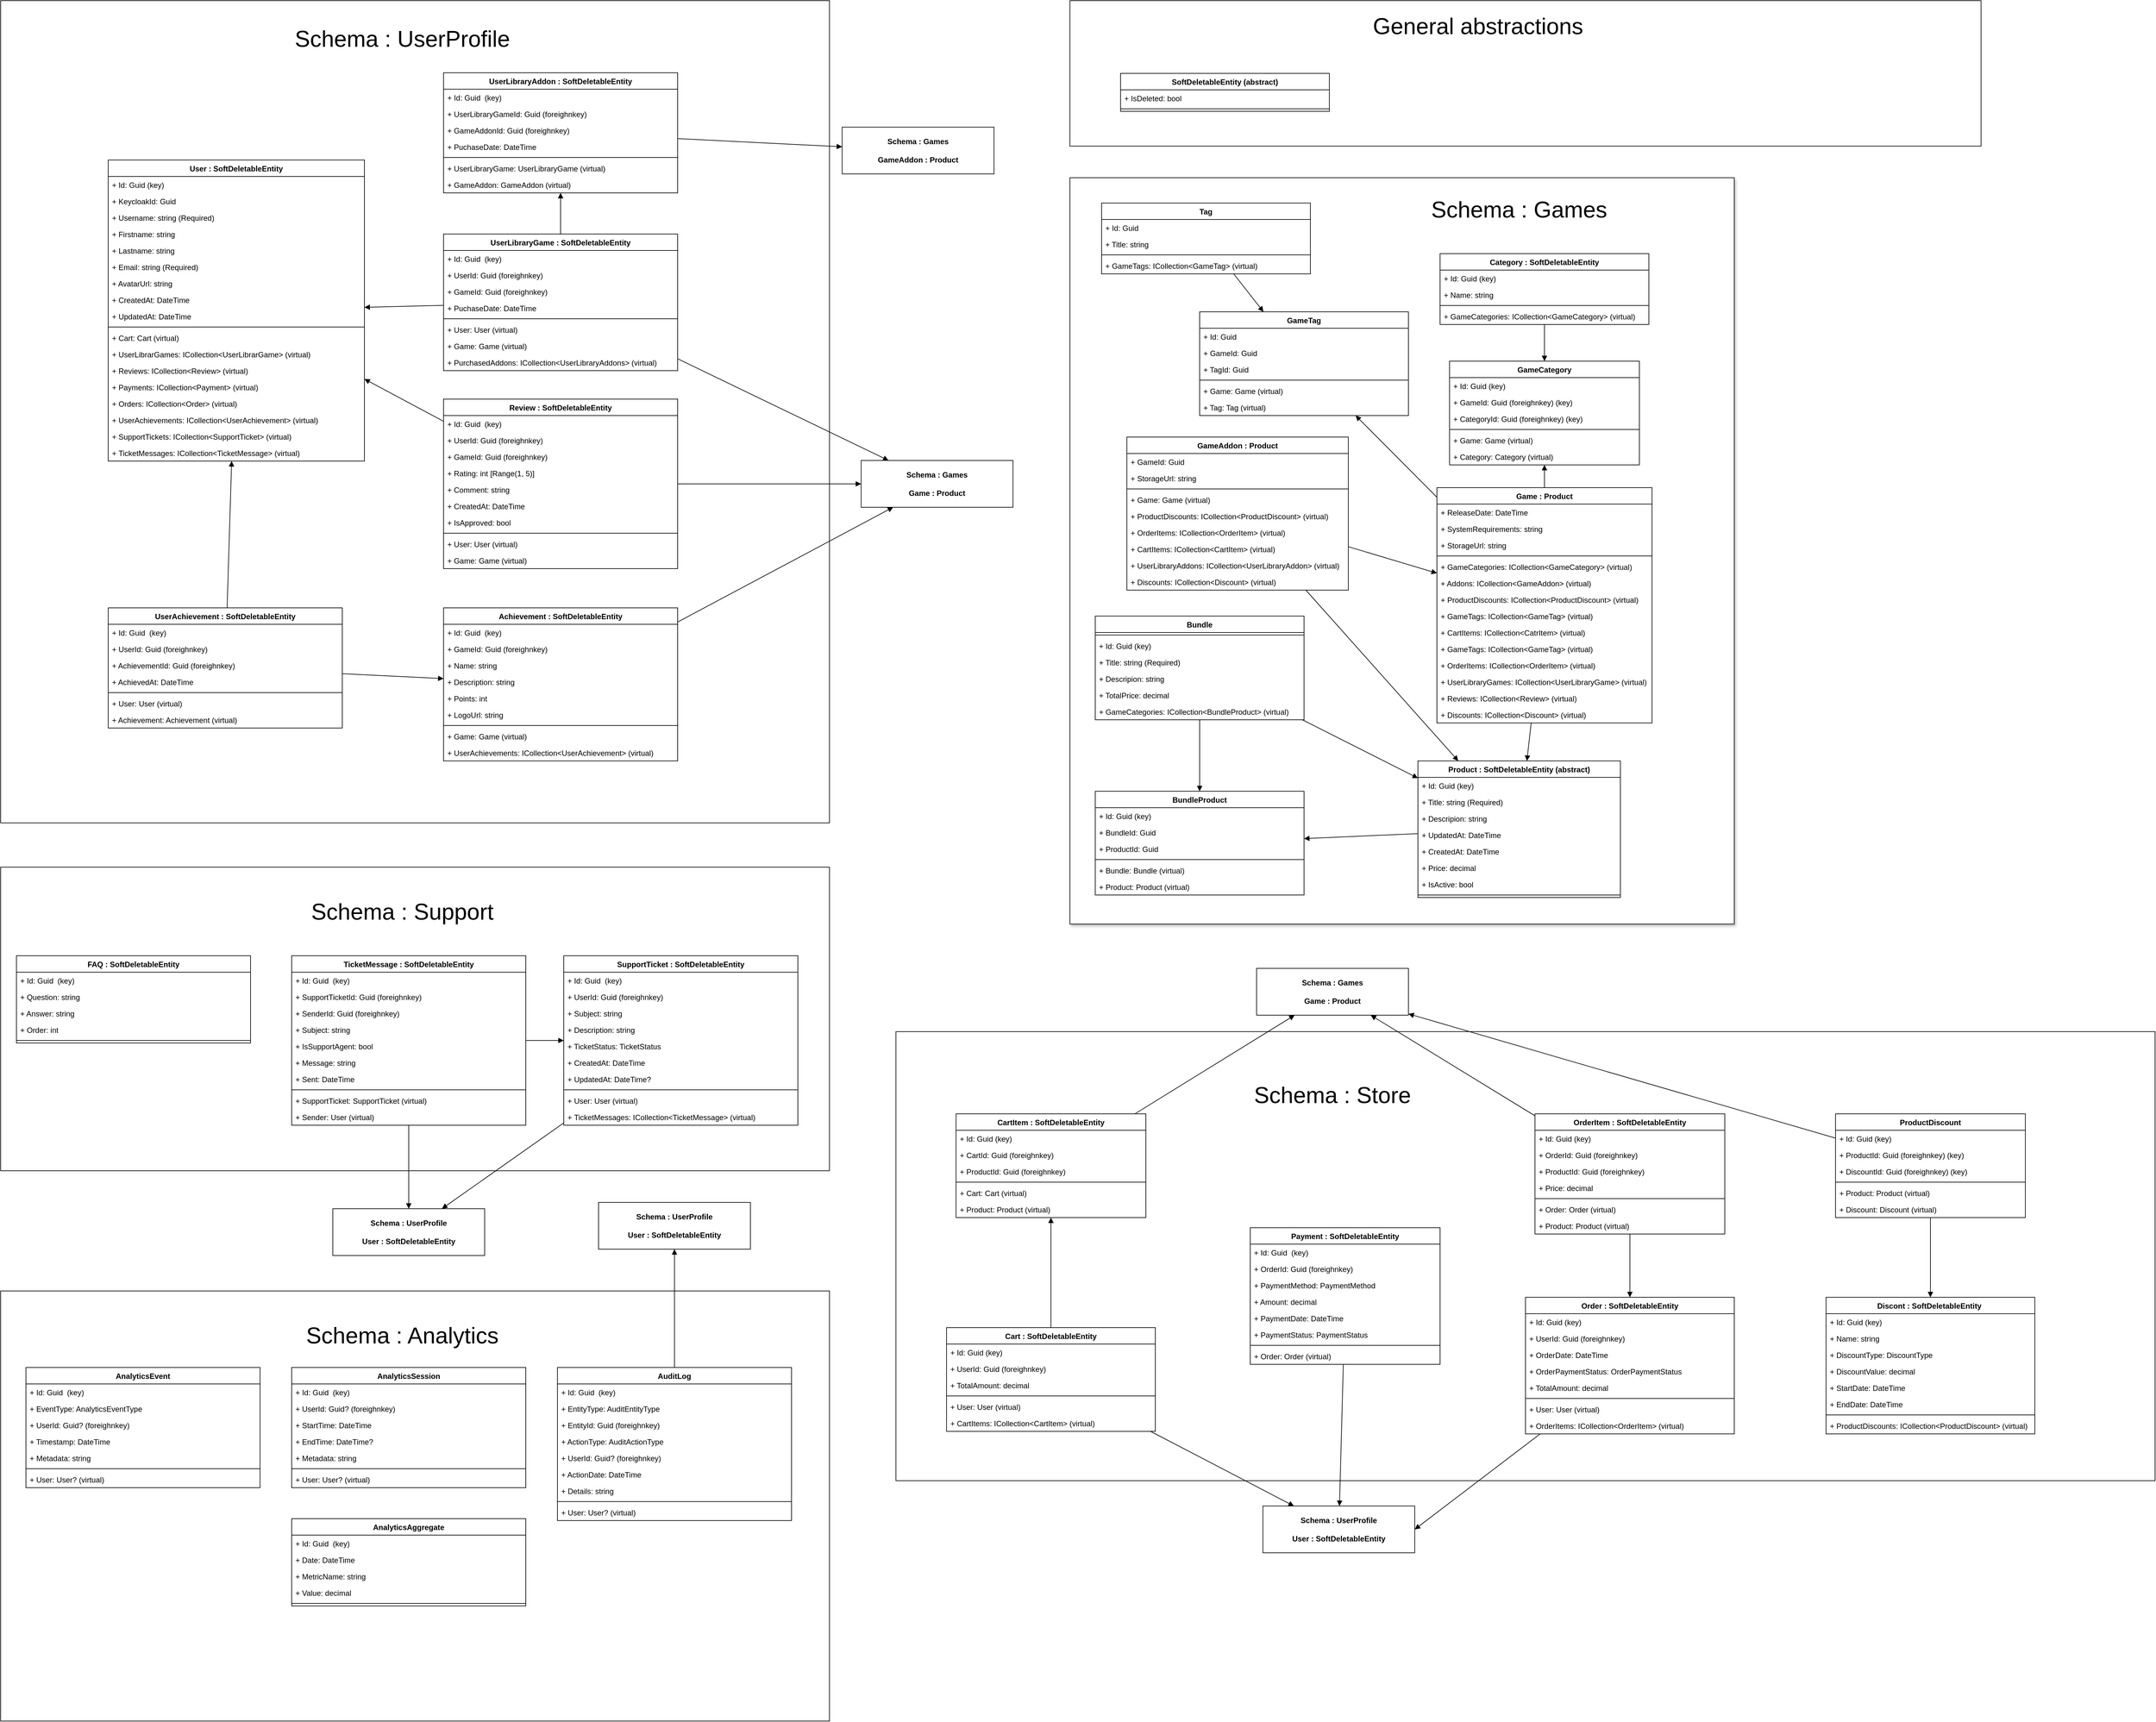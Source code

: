 <mxfile version="26.0.9">
  <diagram id="C5RBs43oDa-KdzZeNtuy" name="Page-1">
    <mxGraphModel dx="3728" dy="2367" grid="1" gridSize="10" guides="1" tooltips="1" connect="1" arrows="1" fold="1" page="1" pageScale="1" pageWidth="827" pageHeight="1169" math="0" shadow="0">
      <root>
        <mxCell id="WIyWlLk6GJQsqaUBKTNV-0" />
        <mxCell id="WIyWlLk6GJQsqaUBKTNV-1" parent="WIyWlLk6GJQsqaUBKTNV-0" />
        <mxCell id="hpsonxkA_LG1c_KUoqw7-232" value="" style="rounded=0;whiteSpace=wrap;html=1;fillColor=light-dark(#FFFFFF,#000000);" parent="WIyWlLk6GJQsqaUBKTNV-1" vertex="1">
          <mxGeometry x="-1450" y="-660" width="1310" height="1300" as="geometry" />
        </mxCell>
        <mxCell id="hpsonxkA_LG1c_KUoqw7-218" value="" style="rounded=0;whiteSpace=wrap;html=1;fillColor=light-dark(#FFFFFF,#000000);" parent="WIyWlLk6GJQsqaUBKTNV-1" vertex="1">
          <mxGeometry x="240" y="-660" width="1440" height="230" as="geometry" />
        </mxCell>
        <mxCell id="hpsonxkA_LG1c_KUoqw7-183" value="" style="rounded=0;whiteSpace=wrap;html=1;fillColor=light-dark(#FFFFFF,#000000);" parent="WIyWlLk6GJQsqaUBKTNV-1" vertex="1">
          <mxGeometry x="-35" y="970" width="1990" height="710" as="geometry" />
        </mxCell>
        <mxCell id="hpsonxkA_LG1c_KUoqw7-180" value="" style="rounded=0;whiteSpace=wrap;html=1;fillColor=light-dark(#FFFFFF,#000000);shadow=1;" parent="WIyWlLk6GJQsqaUBKTNV-1" vertex="1">
          <mxGeometry x="240" y="-380" width="1050" height="1180" as="geometry" />
        </mxCell>
        <mxCell id="hpsonxkA_LG1c_KUoqw7-5" value="User&amp;nbsp;: SoftDeletableEntity" style="swimlane;fontStyle=1;align=center;verticalAlign=top;childLayout=stackLayout;horizontal=1;startSize=26;horizontalStack=0;resizeParent=1;resizeParentMax=0;resizeLast=0;collapsible=1;marginBottom=0;whiteSpace=wrap;html=1;" parent="WIyWlLk6GJQsqaUBKTNV-1" vertex="1">
          <mxGeometry x="-1280" y="-408" width="405" height="476" as="geometry" />
        </mxCell>
        <mxCell id="hpsonxkA_LG1c_KUoqw7-6" value="+ Id: Guid (key)" style="text;strokeColor=none;fillColor=none;align=left;verticalAlign=top;spacingLeft=4;spacingRight=4;overflow=hidden;rotatable=0;points=[[0,0.5],[1,0.5]];portConstraint=eastwest;whiteSpace=wrap;html=1;" parent="hpsonxkA_LG1c_KUoqw7-5" vertex="1">
          <mxGeometry y="26" width="405" height="26" as="geometry" />
        </mxCell>
        <mxCell id="hpsonxkA_LG1c_KUoqw7-9" value="+ KeycloakId: Guid" style="text;strokeColor=none;fillColor=none;align=left;verticalAlign=top;spacingLeft=4;spacingRight=4;overflow=hidden;rotatable=0;points=[[0,0.5],[1,0.5]];portConstraint=eastwest;whiteSpace=wrap;html=1;" parent="hpsonxkA_LG1c_KUoqw7-5" vertex="1">
          <mxGeometry y="52" width="405" height="26" as="geometry" />
        </mxCell>
        <mxCell id="hpsonxkA_LG1c_KUoqw7-11" value="+ Username: string (Required)" style="text;strokeColor=none;fillColor=none;align=left;verticalAlign=top;spacingLeft=4;spacingRight=4;overflow=hidden;rotatable=0;points=[[0,0.5],[1,0.5]];portConstraint=eastwest;whiteSpace=wrap;html=1;" parent="hpsonxkA_LG1c_KUoqw7-5" vertex="1">
          <mxGeometry y="78" width="405" height="26" as="geometry" />
        </mxCell>
        <mxCell id="hpsonxkA_LG1c_KUoqw7-13" value="+ Firstname: string" style="text;strokeColor=none;fillColor=none;align=left;verticalAlign=top;spacingLeft=4;spacingRight=4;overflow=hidden;rotatable=0;points=[[0,0.5],[1,0.5]];portConstraint=eastwest;whiteSpace=wrap;html=1;" parent="hpsonxkA_LG1c_KUoqw7-5" vertex="1">
          <mxGeometry y="104" width="405" height="26" as="geometry" />
        </mxCell>
        <mxCell id="hpsonxkA_LG1c_KUoqw7-12" value="+ Lastname: string" style="text;strokeColor=none;fillColor=none;align=left;verticalAlign=top;spacingLeft=4;spacingRight=4;overflow=hidden;rotatable=0;points=[[0,0.5],[1,0.5]];portConstraint=eastwest;whiteSpace=wrap;html=1;" parent="hpsonxkA_LG1c_KUoqw7-5" vertex="1">
          <mxGeometry y="130" width="405" height="26" as="geometry" />
        </mxCell>
        <mxCell id="hpsonxkA_LG1c_KUoqw7-15" value="+ Email: string (Required)" style="text;strokeColor=none;fillColor=none;align=left;verticalAlign=top;spacingLeft=4;spacingRight=4;overflow=hidden;rotatable=0;points=[[0,0.5],[1,0.5]];portConstraint=eastwest;whiteSpace=wrap;html=1;" parent="hpsonxkA_LG1c_KUoqw7-5" vertex="1">
          <mxGeometry y="156" width="405" height="26" as="geometry" />
        </mxCell>
        <mxCell id="hpsonxkA_LG1c_KUoqw7-17" value="+ AvatarUrl: string" style="text;strokeColor=none;fillColor=none;align=left;verticalAlign=top;spacingLeft=4;spacingRight=4;overflow=hidden;rotatable=0;points=[[0,0.5],[1,0.5]];portConstraint=eastwest;whiteSpace=wrap;html=1;" parent="hpsonxkA_LG1c_KUoqw7-5" vertex="1">
          <mxGeometry y="182" width="405" height="26" as="geometry" />
        </mxCell>
        <mxCell id="hpsonxkA_LG1c_KUoqw7-18" value="+ CreatedAt: DateTime" style="text;strokeColor=none;fillColor=none;align=left;verticalAlign=top;spacingLeft=4;spacingRight=4;overflow=hidden;rotatable=0;points=[[0,0.5],[1,0.5]];portConstraint=eastwest;whiteSpace=wrap;html=1;" parent="hpsonxkA_LG1c_KUoqw7-5" vertex="1">
          <mxGeometry y="208" width="405" height="26" as="geometry" />
        </mxCell>
        <mxCell id="hpsonxkA_LG1c_KUoqw7-16" value="+ UpdatedAt: DateTime" style="text;strokeColor=none;fillColor=none;align=left;verticalAlign=top;spacingLeft=4;spacingRight=4;overflow=hidden;rotatable=0;points=[[0,0.5],[1,0.5]];portConstraint=eastwest;whiteSpace=wrap;html=1;" parent="hpsonxkA_LG1c_KUoqw7-5" vertex="1">
          <mxGeometry y="234" width="405" height="26" as="geometry" />
        </mxCell>
        <mxCell id="hpsonxkA_LG1c_KUoqw7-7" value="" style="line;strokeWidth=1;fillColor=none;align=left;verticalAlign=middle;spacingTop=-1;spacingLeft=3;spacingRight=3;rotatable=0;labelPosition=right;points=[];portConstraint=eastwest;strokeColor=inherit;" parent="hpsonxkA_LG1c_KUoqw7-5" vertex="1">
          <mxGeometry y="260" width="405" height="8" as="geometry" />
        </mxCell>
        <mxCell id="hpsonxkA_LG1c_KUoqw7-270" value="+ Cart: Cart (virtual)" style="text;strokeColor=none;fillColor=none;align=left;verticalAlign=top;spacingLeft=4;spacingRight=4;overflow=hidden;rotatable=0;points=[[0,0.5],[1,0.5]];portConstraint=eastwest;whiteSpace=wrap;html=1;" parent="hpsonxkA_LG1c_KUoqw7-5" vertex="1">
          <mxGeometry y="268" width="405" height="26" as="geometry" />
        </mxCell>
        <mxCell id="hpsonxkA_LG1c_KUoqw7-267" value="+ UserLibrarGames: ICollection&amp;lt;UserLibrarGame&amp;gt; (virtual)" style="text;strokeColor=none;fillColor=none;align=left;verticalAlign=top;spacingLeft=4;spacingRight=4;overflow=hidden;rotatable=0;points=[[0,0.5],[1,0.5]];portConstraint=eastwest;whiteSpace=wrap;html=1;" parent="hpsonxkA_LG1c_KUoqw7-5" vertex="1">
          <mxGeometry y="294" width="405" height="26" as="geometry" />
        </mxCell>
        <mxCell id="hpsonxkA_LG1c_KUoqw7-268" value="+ Reviews: ICollection&amp;lt;Review&amp;gt; (virtual)" style="text;strokeColor=none;fillColor=none;align=left;verticalAlign=top;spacingLeft=4;spacingRight=4;overflow=hidden;rotatable=0;points=[[0,0.5],[1,0.5]];portConstraint=eastwest;whiteSpace=wrap;html=1;" parent="hpsonxkA_LG1c_KUoqw7-5" vertex="1">
          <mxGeometry y="320" width="405" height="26" as="geometry" />
        </mxCell>
        <mxCell id="hpsonxkA_LG1c_KUoqw7-271" value="+ Payments: ICollection&amp;lt;Payment&amp;gt; (virtual)" style="text;strokeColor=none;fillColor=none;align=left;verticalAlign=top;spacingLeft=4;spacingRight=4;overflow=hidden;rotatable=0;points=[[0,0.5],[1,0.5]];portConstraint=eastwest;whiteSpace=wrap;html=1;" parent="hpsonxkA_LG1c_KUoqw7-5" vertex="1">
          <mxGeometry y="346" width="405" height="26" as="geometry" />
        </mxCell>
        <mxCell id="hpsonxkA_LG1c_KUoqw7-272" value="+ Orders: ICollection&amp;lt;Order&amp;gt; (virtual)" style="text;strokeColor=none;fillColor=none;align=left;verticalAlign=top;spacingLeft=4;spacingRight=4;overflow=hidden;rotatable=0;points=[[0,0.5],[1,0.5]];portConstraint=eastwest;whiteSpace=wrap;html=1;" parent="hpsonxkA_LG1c_KUoqw7-5" vertex="1">
          <mxGeometry y="372" width="405" height="26" as="geometry" />
        </mxCell>
        <mxCell id="hpsonxkA_LG1c_KUoqw7-307" value="+&amp;nbsp;&lt;span style=&quot;text-align: center;&quot;&gt;UserAchievements&lt;/span&gt;: ICollection&amp;lt;&lt;span style=&quot;text-align: center;&quot;&gt;UserAchievement&lt;/span&gt;&amp;gt; (virtual)" style="text;strokeColor=none;fillColor=none;align=left;verticalAlign=top;spacingLeft=4;spacingRight=4;overflow=hidden;rotatable=0;points=[[0,0.5],[1,0.5]];portConstraint=eastwest;whiteSpace=wrap;html=1;" parent="hpsonxkA_LG1c_KUoqw7-5" vertex="1">
          <mxGeometry y="398" width="405" height="26" as="geometry" />
        </mxCell>
        <mxCell id="hpsonxkA_LG1c_KUoqw7-350" value="+&amp;nbsp;&lt;span style=&quot;text-align: center;&quot;&gt;SupportTickets&lt;/span&gt;: ICollection&amp;lt;&lt;span style=&quot;text-align: center;&quot;&gt;SupportTicket&lt;/span&gt;&amp;gt; (virtual)" style="text;strokeColor=none;fillColor=none;align=left;verticalAlign=top;spacingLeft=4;spacingRight=4;overflow=hidden;rotatable=0;points=[[0,0.5],[1,0.5]];portConstraint=eastwest;whiteSpace=wrap;html=1;" parent="hpsonxkA_LG1c_KUoqw7-5" vertex="1">
          <mxGeometry y="424" width="405" height="26" as="geometry" />
        </mxCell>
        <mxCell id="hpsonxkA_LG1c_KUoqw7-351" value="+&amp;nbsp;&lt;span style=&quot;text-align: center;&quot;&gt;TicketMessages&lt;/span&gt;: ICollection&amp;lt;&lt;span style=&quot;text-align: center;&quot;&gt;TicketMessage&lt;/span&gt;&amp;gt; (virtual)" style="text;strokeColor=none;fillColor=none;align=left;verticalAlign=top;spacingLeft=4;spacingRight=4;overflow=hidden;rotatable=0;points=[[0,0.5],[1,0.5]];portConstraint=eastwest;whiteSpace=wrap;html=1;" parent="hpsonxkA_LG1c_KUoqw7-5" vertex="1">
          <mxGeometry y="450" width="405" height="26" as="geometry" />
        </mxCell>
        <mxCell id="hpsonxkA_LG1c_KUoqw7-20" value="Game : Product" style="swimlane;fontStyle=1;align=center;verticalAlign=top;childLayout=stackLayout;horizontal=1;startSize=26;horizontalStack=0;resizeParent=1;resizeParentMax=0;resizeLast=0;collapsible=1;marginBottom=0;whiteSpace=wrap;html=1;" parent="WIyWlLk6GJQsqaUBKTNV-1" vertex="1">
          <mxGeometry x="820" y="110" width="340" height="372" as="geometry" />
        </mxCell>
        <mxCell id="hpsonxkA_LG1c_KUoqw7-26" value="+ ReleaseDate: DateTime" style="text;strokeColor=none;fillColor=none;align=left;verticalAlign=top;spacingLeft=4;spacingRight=4;overflow=hidden;rotatable=0;points=[[0,0.5],[1,0.5]];portConstraint=eastwest;whiteSpace=wrap;html=1;" parent="hpsonxkA_LG1c_KUoqw7-20" vertex="1">
          <mxGeometry y="26" width="340" height="26" as="geometry" />
        </mxCell>
        <mxCell id="hpsonxkA_LG1c_KUoqw7-27" value="+ SystemRequirements: string" style="text;strokeColor=none;fillColor=none;align=left;verticalAlign=top;spacingLeft=4;spacingRight=4;overflow=hidden;rotatable=0;points=[[0,0.5],[1,0.5]];portConstraint=eastwest;whiteSpace=wrap;html=1;" parent="hpsonxkA_LG1c_KUoqw7-20" vertex="1">
          <mxGeometry y="52" width="340" height="26" as="geometry" />
        </mxCell>
        <mxCell id="hpsonxkA_LG1c_KUoqw7-28" value="+ StorageUrl: string" style="text;strokeColor=none;fillColor=none;align=left;verticalAlign=top;spacingLeft=4;spacingRight=4;overflow=hidden;rotatable=0;points=[[0,0.5],[1,0.5]];portConstraint=eastwest;whiteSpace=wrap;html=1;" parent="hpsonxkA_LG1c_KUoqw7-20" vertex="1">
          <mxGeometry y="78" width="340" height="26" as="geometry" />
        </mxCell>
        <mxCell id="hpsonxkA_LG1c_KUoqw7-32" value="" style="line;strokeWidth=1;fillColor=none;align=left;verticalAlign=middle;spacingTop=-1;spacingLeft=3;spacingRight=3;rotatable=0;labelPosition=right;points=[];portConstraint=eastwest;strokeColor=inherit;" parent="hpsonxkA_LG1c_KUoqw7-20" vertex="1">
          <mxGeometry y="104" width="340" height="8" as="geometry" />
        </mxCell>
        <mxCell id="hpsonxkA_LG1c_KUoqw7-34" value="+ GameCategories: ICollection&amp;lt;GameCategory&amp;gt; (virtual)" style="text;strokeColor=none;fillColor=none;align=left;verticalAlign=top;spacingLeft=4;spacingRight=4;overflow=hidden;rotatable=0;points=[[0,0.5],[1,0.5]];portConstraint=eastwest;whiteSpace=wrap;html=1;" parent="hpsonxkA_LG1c_KUoqw7-20" vertex="1">
          <mxGeometry y="112" width="340" height="26" as="geometry" />
        </mxCell>
        <mxCell id="hpsonxkA_LG1c_KUoqw7-142" value="+ Addons: ICollection&amp;lt;GameAddon&amp;gt; (virtual)" style="text;strokeColor=none;fillColor=none;align=left;verticalAlign=top;spacingLeft=4;spacingRight=4;overflow=hidden;rotatable=0;points=[[0,0.5],[1,0.5]];portConstraint=eastwest;whiteSpace=wrap;html=1;" parent="hpsonxkA_LG1c_KUoqw7-20" vertex="1">
          <mxGeometry y="138" width="340" height="26" as="geometry" />
        </mxCell>
        <mxCell id="hpsonxkA_LG1c_KUoqw7-85" value="+ ProductDiscounts: ICollection&amp;lt;ProductDiscount&amp;gt; (virtual)" style="text;strokeColor=none;fillColor=none;align=left;verticalAlign=top;spacingLeft=4;spacingRight=4;overflow=hidden;rotatable=0;points=[[0,0.5],[1,0.5]];portConstraint=eastwest;whiteSpace=wrap;html=1;" parent="hpsonxkA_LG1c_KUoqw7-20" vertex="1">
          <mxGeometry y="164" width="340" height="26" as="geometry" />
        </mxCell>
        <mxCell id="hpsonxkA_LG1c_KUoqw7-172" value="+ GameTags: ICollection&amp;lt;GameTag&amp;gt; (virtual)" style="text;strokeColor=none;fillColor=none;align=left;verticalAlign=top;spacingLeft=4;spacingRight=4;overflow=hidden;rotatable=0;points=[[0,0.5],[1,0.5]];portConstraint=eastwest;whiteSpace=wrap;html=1;" parent="hpsonxkA_LG1c_KUoqw7-20" vertex="1">
          <mxGeometry y="190" width="340" height="26" as="geometry" />
        </mxCell>
        <mxCell id="hpsonxkA_LG1c_KUoqw7-273" value="+ CartItems: ICollection&amp;lt;CatrItem&amp;gt; (virtual)" style="text;strokeColor=none;fillColor=none;align=left;verticalAlign=top;spacingLeft=4;spacingRight=4;overflow=hidden;rotatable=0;points=[[0,0.5],[1,0.5]];portConstraint=eastwest;whiteSpace=wrap;html=1;" parent="hpsonxkA_LG1c_KUoqw7-20" vertex="1">
          <mxGeometry y="216" width="340" height="26" as="geometry" />
        </mxCell>
        <mxCell id="hpsonxkA_LG1c_KUoqw7-274" value="+ GameTags: ICollection&amp;lt;GameTag&amp;gt; (virtual)" style="text;strokeColor=none;fillColor=none;align=left;verticalAlign=top;spacingLeft=4;spacingRight=4;overflow=hidden;rotatable=0;points=[[0,0.5],[1,0.5]];portConstraint=eastwest;whiteSpace=wrap;html=1;" parent="hpsonxkA_LG1c_KUoqw7-20" vertex="1">
          <mxGeometry y="242" width="340" height="26" as="geometry" />
        </mxCell>
        <mxCell id="hpsonxkA_LG1c_KUoqw7-275" value="+ OrderItems: ICollection&amp;lt;OrderItem&amp;gt; (virtual)" style="text;strokeColor=none;fillColor=none;align=left;verticalAlign=top;spacingLeft=4;spacingRight=4;overflow=hidden;rotatable=0;points=[[0,0.5],[1,0.5]];portConstraint=eastwest;whiteSpace=wrap;html=1;" parent="hpsonxkA_LG1c_KUoqw7-20" vertex="1">
          <mxGeometry y="268" width="340" height="26" as="geometry" />
        </mxCell>
        <mxCell id="hpsonxkA_LG1c_KUoqw7-278" value="+&amp;nbsp;&lt;span style=&quot;text-align: center;&quot;&gt;UserLibraryGames&lt;/span&gt;: ICollection&amp;lt;&lt;span style=&quot;text-align: center;&quot;&gt;UserLibraryGame&lt;/span&gt;&amp;gt; (virtual)" style="text;strokeColor=none;fillColor=none;align=left;verticalAlign=top;spacingLeft=4;spacingRight=4;overflow=hidden;rotatable=0;points=[[0,0.5],[1,0.5]];portConstraint=eastwest;whiteSpace=wrap;html=1;" parent="hpsonxkA_LG1c_KUoqw7-20" vertex="1">
          <mxGeometry y="294" width="340" height="26" as="geometry" />
        </mxCell>
        <mxCell id="hpsonxkA_LG1c_KUoqw7-279" value="+&amp;nbsp;&lt;span style=&quot;text-align: center;&quot;&gt;Reviews&lt;/span&gt;: ICollection&amp;lt;&lt;span style=&quot;text-align: center;&quot;&gt;Review&lt;/span&gt;&amp;gt; (virtual)" style="text;strokeColor=none;fillColor=none;align=left;verticalAlign=top;spacingLeft=4;spacingRight=4;overflow=hidden;rotatable=0;points=[[0,0.5],[1,0.5]];portConstraint=eastwest;whiteSpace=wrap;html=1;" parent="hpsonxkA_LG1c_KUoqw7-20" vertex="1">
          <mxGeometry y="320" width="340" height="26" as="geometry" />
        </mxCell>
        <mxCell id="xZ0Wn-mFjBRzZuzrVX0f-6" value="+ Discounts: ICollection&amp;lt;Discount&amp;gt; (virtual)" style="text;strokeColor=none;fillColor=none;align=left;verticalAlign=top;spacingLeft=4;spacingRight=4;overflow=hidden;rotatable=0;points=[[0,0.5],[1,0.5]];portConstraint=eastwest;whiteSpace=wrap;html=1;" parent="hpsonxkA_LG1c_KUoqw7-20" vertex="1">
          <mxGeometry y="346" width="340" height="26" as="geometry" />
        </mxCell>
        <mxCell id="hpsonxkA_LG1c_KUoqw7-35" value="GameCategory" style="swimlane;fontStyle=1;align=center;verticalAlign=top;childLayout=stackLayout;horizontal=1;startSize=26;horizontalStack=0;resizeParent=1;resizeParentMax=0;resizeLast=0;collapsible=1;marginBottom=0;whiteSpace=wrap;html=1;" parent="WIyWlLk6GJQsqaUBKTNV-1" vertex="1">
          <mxGeometry x="840" y="-90" width="300" height="164" as="geometry" />
        </mxCell>
        <mxCell id="rTpIlooQs98uF8OyqGEr-5" value="+ Id: Guid (key)" style="text;strokeColor=none;fillColor=none;align=left;verticalAlign=top;spacingLeft=4;spacingRight=4;overflow=hidden;rotatable=0;points=[[0,0.5],[1,0.5]];portConstraint=eastwest;whiteSpace=wrap;html=1;" parent="hpsonxkA_LG1c_KUoqw7-35" vertex="1">
          <mxGeometry y="26" width="300" height="26" as="geometry" />
        </mxCell>
        <mxCell id="hpsonxkA_LG1c_KUoqw7-39" value="+ GameId: Guid (foreighnkey) (key)" style="text;strokeColor=none;fillColor=none;align=left;verticalAlign=top;spacingLeft=4;spacingRight=4;overflow=hidden;rotatable=0;points=[[0,0.5],[1,0.5]];portConstraint=eastwest;whiteSpace=wrap;html=1;" parent="hpsonxkA_LG1c_KUoqw7-35" vertex="1">
          <mxGeometry y="52" width="300" height="26" as="geometry" />
        </mxCell>
        <mxCell id="hpsonxkA_LG1c_KUoqw7-41" value="+ CategoryId: Guid (foreighnkey) (key)" style="text;strokeColor=none;fillColor=none;align=left;verticalAlign=top;spacingLeft=4;spacingRight=4;overflow=hidden;rotatable=0;points=[[0,0.5],[1,0.5]];portConstraint=eastwest;whiteSpace=wrap;html=1;" parent="hpsonxkA_LG1c_KUoqw7-35" vertex="1">
          <mxGeometry y="78" width="300" height="26" as="geometry" />
        </mxCell>
        <mxCell id="hpsonxkA_LG1c_KUoqw7-49" value="" style="line;strokeWidth=1;fillColor=none;align=left;verticalAlign=middle;spacingTop=-1;spacingLeft=3;spacingRight=3;rotatable=0;labelPosition=right;points=[];portConstraint=eastwest;strokeColor=inherit;" parent="hpsonxkA_LG1c_KUoqw7-35" vertex="1">
          <mxGeometry y="104" width="300" height="8" as="geometry" />
        </mxCell>
        <mxCell id="hpsonxkA_LG1c_KUoqw7-40" value="+ Game: Game (virtual)" style="text;strokeColor=none;fillColor=none;align=left;verticalAlign=top;spacingLeft=4;spacingRight=4;overflow=hidden;rotatable=0;points=[[0,0.5],[1,0.5]];portConstraint=eastwest;whiteSpace=wrap;html=1;" parent="hpsonxkA_LG1c_KUoqw7-35" vertex="1">
          <mxGeometry y="112" width="300" height="26" as="geometry" />
        </mxCell>
        <mxCell id="hpsonxkA_LG1c_KUoqw7-42" value="+ Category: Category (virtual)" style="text;strokeColor=none;fillColor=none;align=left;verticalAlign=top;spacingLeft=4;spacingRight=4;overflow=hidden;rotatable=0;points=[[0,0.5],[1,0.5]];portConstraint=eastwest;whiteSpace=wrap;html=1;" parent="hpsonxkA_LG1c_KUoqw7-35" vertex="1">
          <mxGeometry y="138" width="300" height="26" as="geometry" />
        </mxCell>
        <mxCell id="hpsonxkA_LG1c_KUoqw7-50" value="Category&amp;nbsp;: SoftDeletableEntity" style="swimlane;fontStyle=1;align=center;verticalAlign=top;childLayout=stackLayout;horizontal=1;startSize=26;horizontalStack=0;resizeParent=1;resizeParentMax=0;resizeLast=0;collapsible=1;marginBottom=0;whiteSpace=wrap;html=1;" parent="WIyWlLk6GJQsqaUBKTNV-1" vertex="1">
          <mxGeometry x="825" y="-260" width="330" height="112" as="geometry" />
        </mxCell>
        <mxCell id="hpsonxkA_LG1c_KUoqw7-51" value="+ Id: Guid (key)" style="text;strokeColor=none;fillColor=none;align=left;verticalAlign=top;spacingLeft=4;spacingRight=4;overflow=hidden;rotatable=0;points=[[0,0.5],[1,0.5]];portConstraint=eastwest;whiteSpace=wrap;html=1;" parent="hpsonxkA_LG1c_KUoqw7-50" vertex="1">
          <mxGeometry y="26" width="330" height="26" as="geometry" />
        </mxCell>
        <mxCell id="hpsonxkA_LG1c_KUoqw7-52" value="+ Name: string" style="text;strokeColor=none;fillColor=none;align=left;verticalAlign=top;spacingLeft=4;spacingRight=4;overflow=hidden;rotatable=0;points=[[0,0.5],[1,0.5]];portConstraint=eastwest;whiteSpace=wrap;html=1;" parent="hpsonxkA_LG1c_KUoqw7-50" vertex="1">
          <mxGeometry y="52" width="330" height="26" as="geometry" />
        </mxCell>
        <mxCell id="hpsonxkA_LG1c_KUoqw7-55" value="" style="line;strokeWidth=1;fillColor=none;align=left;verticalAlign=middle;spacingTop=-1;spacingLeft=3;spacingRight=3;rotatable=0;labelPosition=right;points=[];portConstraint=eastwest;strokeColor=inherit;" parent="hpsonxkA_LG1c_KUoqw7-50" vertex="1">
          <mxGeometry y="78" width="330" height="8" as="geometry" />
        </mxCell>
        <mxCell id="hpsonxkA_LG1c_KUoqw7-53" value="+ GameCategories: ICollection&amp;lt;GameCategory&amp;gt; (virtual)" style="text;strokeColor=none;fillColor=none;align=left;verticalAlign=top;spacingLeft=4;spacingRight=4;overflow=hidden;rotatable=0;points=[[0,0.5],[1,0.5]];portConstraint=eastwest;whiteSpace=wrap;html=1;" parent="hpsonxkA_LG1c_KUoqw7-50" vertex="1">
          <mxGeometry y="86" width="330" height="26" as="geometry" />
        </mxCell>
        <mxCell id="hpsonxkA_LG1c_KUoqw7-56" value="CartItem : SoftDeletableEntity&lt;span style=&quot;color: rgba(0, 0, 0, 0); font-family: monospace; font-size: 0px; font-weight: 400; text-align: start; text-wrap: nowrap;&quot;&gt;%3CmxGraphModel%3E%3Croot%3E%3CmxCell%20id%3D%220%22%2F%3E%3CmxCell%20id%3D%221%22%20parent%3D%220%22%2F%3E%3CmxCell%20id%3D%222%22%20value%3D%22%22%20style%3D%22html%3D1%3BverticalAlign%3Dbottom%3BendArrow%3Dblock%3Bcurved%3D0%3Brounded%3D0%3B%22%20edge%3D%221%22%20parent%3D%221%22%3E%3CmxGeometry%20width%3D%2280%22%20relative%3D%221%22%20as%3D%22geometry%22%3E%3CmxPoint%20x%3D%221030%22%20y%3D%22630%22%20as%3D%22sourcePoint%22%2F%3E%3CmxPoint%20x%3D%221030%22%20y%3D%22568%22%20as%3D%22targetPoint%22%2F%3E%3C%2FmxGeometry%3E%3C%2FmxCell%3E%3C%2Froot%3E%3C%2FmxGraphModel%3E&lt;/span&gt;&lt;span style=&quot;color: rgba(0, 0, 0, 0); font-family: monospace; font-size: 0px; font-weight: 400; text-align: start; text-wrap: nowrap;&quot;&gt;%3CmxGraphModel%3E%3Croot%3E%3CmxCell%20id%3D%220%22%2F%3E%3CmxCell%20id%3D%221%22%20parent%3D%220%22%2F%3E%3CmxCell%20id%3D%222%22%20value%3D%22%22%20style%3D%22html%3D1%3BverticalAlign%3Dbottom%3BendArrow%3Dblock%3Bcurved%3D0%3Brounded%3D0%3B%22%20edge%3D%221%22%20parent%3D%221%22%3E%3CmxGeometry%20width%3D%2280%22%20relative%3D%221%22%20as%3D%22geometry%22%3E%3CmxPoint%20x%3D%221030%22%20y%3D%22630%22%20as%3D%22sourcePoint%22%2F%3E%3CmxPoint%20x%3D%221030%22%20y%3D%22568%22%20as%3D%22targetPoint%22%2F%3E%3C%2FmxGeometry%3E%3C%2FmxCell%3E%3C%2Froot%3E%3C%2FmxGraphModel%3E&lt;/span&gt;" style="swimlane;fontStyle=1;align=center;verticalAlign=top;childLayout=stackLayout;horizontal=1;startSize=26;horizontalStack=0;resizeParent=1;resizeParentMax=0;resizeLast=0;collapsible=1;marginBottom=0;whiteSpace=wrap;html=1;" parent="WIyWlLk6GJQsqaUBKTNV-1" vertex="1">
          <mxGeometry x="60" y="1100" width="300" height="164" as="geometry" />
        </mxCell>
        <mxCell id="rTpIlooQs98uF8OyqGEr-6" value="+ Id: Guid (key)" style="text;strokeColor=none;fillColor=none;align=left;verticalAlign=top;spacingLeft=4;spacingRight=4;overflow=hidden;rotatable=0;points=[[0,0.5],[1,0.5]];portConstraint=eastwest;whiteSpace=wrap;html=1;" parent="hpsonxkA_LG1c_KUoqw7-56" vertex="1">
          <mxGeometry y="26" width="300" height="26" as="geometry" />
        </mxCell>
        <mxCell id="hpsonxkA_LG1c_KUoqw7-58" value="+ CartId: Guid (foreighnkey)&amp;nbsp;" style="text;strokeColor=none;fillColor=none;align=left;verticalAlign=top;spacingLeft=4;spacingRight=4;overflow=hidden;rotatable=0;points=[[0,0.5],[1,0.5]];portConstraint=eastwest;whiteSpace=wrap;html=1;" parent="hpsonxkA_LG1c_KUoqw7-56" vertex="1">
          <mxGeometry y="52" width="300" height="26" as="geometry" />
        </mxCell>
        <mxCell id="hpsonxkA_LG1c_KUoqw7-57" value="+ ProductId: Guid (foreighnkey)" style="text;strokeColor=none;fillColor=none;align=left;verticalAlign=top;spacingLeft=4;spacingRight=4;overflow=hidden;rotatable=0;points=[[0,0.5],[1,0.5]];portConstraint=eastwest;whiteSpace=wrap;html=1;" parent="hpsonxkA_LG1c_KUoqw7-56" vertex="1">
          <mxGeometry y="78" width="300" height="26" as="geometry" />
        </mxCell>
        <mxCell id="hpsonxkA_LG1c_KUoqw7-59" value="" style="line;strokeWidth=1;fillColor=none;align=left;verticalAlign=middle;spacingTop=-1;spacingLeft=3;spacingRight=3;rotatable=0;labelPosition=right;points=[];portConstraint=eastwest;strokeColor=inherit;" parent="hpsonxkA_LG1c_KUoqw7-56" vertex="1">
          <mxGeometry y="104" width="300" height="8" as="geometry" />
        </mxCell>
        <mxCell id="hpsonxkA_LG1c_KUoqw7-61" value="+ Cart: Cart (virtual)" style="text;strokeColor=none;fillColor=none;align=left;verticalAlign=top;spacingLeft=4;spacingRight=4;overflow=hidden;rotatable=0;points=[[0,0.5],[1,0.5]];portConstraint=eastwest;whiteSpace=wrap;html=1;" parent="hpsonxkA_LG1c_KUoqw7-56" vertex="1">
          <mxGeometry y="112" width="300" height="26" as="geometry" />
        </mxCell>
        <mxCell id="hpsonxkA_LG1c_KUoqw7-60" value="+ Product: Product (virtual)" style="text;strokeColor=none;fillColor=none;align=left;verticalAlign=top;spacingLeft=4;spacingRight=4;overflow=hidden;rotatable=0;points=[[0,0.5],[1,0.5]];portConstraint=eastwest;whiteSpace=wrap;html=1;" parent="hpsonxkA_LG1c_KUoqw7-56" vertex="1">
          <mxGeometry y="138" width="300" height="26" as="geometry" />
        </mxCell>
        <mxCell id="hpsonxkA_LG1c_KUoqw7-65" value="SoftDeletableEntity (abstract)" style="swimlane;fontStyle=1;align=center;verticalAlign=top;childLayout=stackLayout;horizontal=1;startSize=26;horizontalStack=0;resizeParent=1;resizeParentMax=0;resizeLast=0;collapsible=1;marginBottom=0;whiteSpace=wrap;html=1;" parent="WIyWlLk6GJQsqaUBKTNV-1" vertex="1">
          <mxGeometry x="320" y="-545" width="330" height="60" as="geometry" />
        </mxCell>
        <mxCell id="hpsonxkA_LG1c_KUoqw7-66" value="+ IsDeleted: bool" style="text;strokeColor=none;fillColor=none;align=left;verticalAlign=top;spacingLeft=4;spacingRight=4;overflow=hidden;rotatable=0;points=[[0,0.5],[1,0.5]];portConstraint=eastwest;whiteSpace=wrap;html=1;" parent="hpsonxkA_LG1c_KUoqw7-65" vertex="1">
          <mxGeometry y="26" width="330" height="26" as="geometry" />
        </mxCell>
        <mxCell id="hpsonxkA_LG1c_KUoqw7-68" value="" style="line;strokeWidth=1;fillColor=none;align=left;verticalAlign=middle;spacingTop=-1;spacingLeft=3;spacingRight=3;rotatable=0;labelPosition=right;points=[];portConstraint=eastwest;strokeColor=inherit;" parent="hpsonxkA_LG1c_KUoqw7-65" vertex="1">
          <mxGeometry y="52" width="330" height="8" as="geometry" />
        </mxCell>
        <mxCell id="hpsonxkA_LG1c_KUoqw7-70" value="Product : SoftDeletableEntity (abstract)" style="swimlane;fontStyle=1;align=center;verticalAlign=top;childLayout=stackLayout;horizontal=1;startSize=26;horizontalStack=0;resizeParent=1;resizeParentMax=0;resizeLast=0;collapsible=1;marginBottom=0;whiteSpace=wrap;html=1;" parent="WIyWlLk6GJQsqaUBKTNV-1" vertex="1">
          <mxGeometry x="790" y="542" width="320" height="216" as="geometry" />
        </mxCell>
        <mxCell id="hpsonxkA_LG1c_KUoqw7-71" value="+ Id: Guid (key)" style="text;strokeColor=none;fillColor=none;align=left;verticalAlign=top;spacingLeft=4;spacingRight=4;overflow=hidden;rotatable=0;points=[[0,0.5],[1,0.5]];portConstraint=eastwest;whiteSpace=wrap;html=1;" parent="hpsonxkA_LG1c_KUoqw7-70" vertex="1">
          <mxGeometry y="26" width="320" height="26" as="geometry" />
        </mxCell>
        <mxCell id="hpsonxkA_LG1c_KUoqw7-72" value="+ Title: string (Required)" style="text;strokeColor=none;fillColor=none;align=left;verticalAlign=top;spacingLeft=4;spacingRight=4;overflow=hidden;rotatable=0;points=[[0,0.5],[1,0.5]];portConstraint=eastwest;whiteSpace=wrap;html=1;" parent="hpsonxkA_LG1c_KUoqw7-70" vertex="1">
          <mxGeometry y="52" width="320" height="26" as="geometry" />
        </mxCell>
        <mxCell id="hpsonxkA_LG1c_KUoqw7-73" value="+ Descripion: string&amp;nbsp;" style="text;strokeColor=none;fillColor=none;align=left;verticalAlign=top;spacingLeft=4;spacingRight=4;overflow=hidden;rotatable=0;points=[[0,0.5],[1,0.5]];portConstraint=eastwest;whiteSpace=wrap;html=1;" parent="hpsonxkA_LG1c_KUoqw7-70" vertex="1">
          <mxGeometry y="78" width="320" height="26" as="geometry" />
        </mxCell>
        <mxCell id="hpsonxkA_LG1c_KUoqw7-102" value="+ UpdatedAt: DateTime" style="text;strokeColor=none;fillColor=none;align=left;verticalAlign=top;spacingLeft=4;spacingRight=4;overflow=hidden;rotatable=0;points=[[0,0.5],[1,0.5]];portConstraint=eastwest;whiteSpace=wrap;html=1;" parent="hpsonxkA_LG1c_KUoqw7-70" vertex="1">
          <mxGeometry y="104" width="320" height="26" as="geometry" />
        </mxCell>
        <mxCell id="hpsonxkA_LG1c_KUoqw7-101" value="+ CreatedAt: DateTime" style="text;strokeColor=none;fillColor=none;align=left;verticalAlign=top;spacingLeft=4;spacingRight=4;overflow=hidden;rotatable=0;points=[[0,0.5],[1,0.5]];portConstraint=eastwest;whiteSpace=wrap;html=1;" parent="hpsonxkA_LG1c_KUoqw7-70" vertex="1">
          <mxGeometry y="130" width="320" height="26" as="geometry" />
        </mxCell>
        <mxCell id="hpsonxkA_LG1c_KUoqw7-76" value="+ Price: decimal" style="text;strokeColor=none;fillColor=none;align=left;verticalAlign=top;spacingLeft=4;spacingRight=4;overflow=hidden;rotatable=0;points=[[0,0.5],[1,0.5]];portConstraint=eastwest;whiteSpace=wrap;html=1;" parent="hpsonxkA_LG1c_KUoqw7-70" vertex="1">
          <mxGeometry y="156" width="320" height="26" as="geometry" />
        </mxCell>
        <mxCell id="hpsonxkA_LG1c_KUoqw7-103" value="+ IsActive: bool" style="text;strokeColor=none;fillColor=none;align=left;verticalAlign=top;spacingLeft=4;spacingRight=4;overflow=hidden;rotatable=0;points=[[0,0.5],[1,0.5]];portConstraint=eastwest;whiteSpace=wrap;html=1;" parent="hpsonxkA_LG1c_KUoqw7-70" vertex="1">
          <mxGeometry y="182" width="320" height="26" as="geometry" />
        </mxCell>
        <mxCell id="hpsonxkA_LG1c_KUoqw7-81" value="" style="line;strokeWidth=1;fillColor=none;align=left;verticalAlign=middle;spacingTop=-1;spacingLeft=3;spacingRight=3;rotatable=0;labelPosition=right;points=[];portConstraint=eastwest;strokeColor=inherit;" parent="hpsonxkA_LG1c_KUoqw7-70" vertex="1">
          <mxGeometry y="208" width="320" height="8" as="geometry" />
        </mxCell>
        <mxCell id="hpsonxkA_LG1c_KUoqw7-87" value="" style="html=1;verticalAlign=bottom;endArrow=block;curved=0;rounded=0;" parent="WIyWlLk6GJQsqaUBKTNV-1" source="hpsonxkA_LG1c_KUoqw7-20" target="hpsonxkA_LG1c_KUoqw7-35" edge="1">
          <mxGeometry width="80" relative="1" as="geometry">
            <mxPoint x="1150" y="170" as="sourcePoint" />
            <mxPoint x="1230" y="170" as="targetPoint" />
          </mxGeometry>
        </mxCell>
        <mxCell id="hpsonxkA_LG1c_KUoqw7-88" value="" style="html=1;verticalAlign=bottom;endArrow=block;curved=0;rounded=0;" parent="WIyWlLk6GJQsqaUBKTNV-1" source="hpsonxkA_LG1c_KUoqw7-50" target="hpsonxkA_LG1c_KUoqw7-35" edge="1">
          <mxGeometry width="80" relative="1" as="geometry">
            <mxPoint x="1130" y="192" as="sourcePoint" />
            <mxPoint x="1290" y="175" as="targetPoint" />
          </mxGeometry>
        </mxCell>
        <mxCell id="hpsonxkA_LG1c_KUoqw7-89" value="" style="html=1;verticalAlign=bottom;endArrow=block;curved=0;rounded=0;" parent="WIyWlLk6GJQsqaUBKTNV-1" source="hpsonxkA_LG1c_KUoqw7-20" target="hpsonxkA_LG1c_KUoqw7-70" edge="1">
          <mxGeometry width="80" relative="1" as="geometry">
            <mxPoint x="1140" y="202" as="sourcePoint" />
            <mxPoint x="1300" y="185" as="targetPoint" />
          </mxGeometry>
        </mxCell>
        <mxCell id="hpsonxkA_LG1c_KUoqw7-91" value="GameAddon : Product" style="swimlane;fontStyle=1;align=center;verticalAlign=top;childLayout=stackLayout;horizontal=1;startSize=26;horizontalStack=0;resizeParent=1;resizeParentMax=0;resizeLast=0;collapsible=1;marginBottom=0;whiteSpace=wrap;html=1;" parent="WIyWlLk6GJQsqaUBKTNV-1" vertex="1">
          <mxGeometry x="330" y="30" width="350" height="242" as="geometry" />
        </mxCell>
        <mxCell id="hpsonxkA_LG1c_KUoqw7-92" value="+ GameId: Guid" style="text;strokeColor=none;fillColor=none;align=left;verticalAlign=top;spacingLeft=4;spacingRight=4;overflow=hidden;rotatable=0;points=[[0,0.5],[1,0.5]];portConstraint=eastwest;whiteSpace=wrap;html=1;" parent="hpsonxkA_LG1c_KUoqw7-91" vertex="1">
          <mxGeometry y="26" width="350" height="26" as="geometry" />
        </mxCell>
        <mxCell id="hpsonxkA_LG1c_KUoqw7-98" value="+ StorageUrl: string" style="text;strokeColor=none;fillColor=none;align=left;verticalAlign=top;spacingLeft=4;spacingRight=4;overflow=hidden;rotatable=0;points=[[0,0.5],[1,0.5]];portConstraint=eastwest;whiteSpace=wrap;html=1;" parent="hpsonxkA_LG1c_KUoqw7-91" vertex="1">
          <mxGeometry y="52" width="350" height="26" as="geometry" />
        </mxCell>
        <mxCell id="hpsonxkA_LG1c_KUoqw7-94" value="" style="line;strokeWidth=1;fillColor=none;align=left;verticalAlign=middle;spacingTop=-1;spacingLeft=3;spacingRight=3;rotatable=0;labelPosition=right;points=[];portConstraint=eastwest;strokeColor=inherit;" parent="hpsonxkA_LG1c_KUoqw7-91" vertex="1">
          <mxGeometry y="78" width="350" height="8" as="geometry" />
        </mxCell>
        <mxCell id="hpsonxkA_LG1c_KUoqw7-95" value="+ Game: Game (virtual)" style="text;strokeColor=none;fillColor=none;align=left;verticalAlign=top;spacingLeft=4;spacingRight=4;overflow=hidden;rotatable=0;points=[[0,0.5],[1,0.5]];portConstraint=eastwest;whiteSpace=wrap;html=1;" parent="hpsonxkA_LG1c_KUoqw7-91" vertex="1">
          <mxGeometry y="86" width="350" height="26" as="geometry" />
        </mxCell>
        <mxCell id="hpsonxkA_LG1c_KUoqw7-143" value="+ ProductDiscounts: ICollection&amp;lt;ProductDiscount&amp;gt; (virtual)" style="text;strokeColor=none;fillColor=none;align=left;verticalAlign=top;spacingLeft=4;spacingRight=4;overflow=hidden;rotatable=0;points=[[0,0.5],[1,0.5]];portConstraint=eastwest;whiteSpace=wrap;html=1;" parent="hpsonxkA_LG1c_KUoqw7-91" vertex="1">
          <mxGeometry y="112" width="350" height="26" as="geometry" />
        </mxCell>
        <mxCell id="hpsonxkA_LG1c_KUoqw7-276" value="+ OrderItems: ICollection&amp;lt;OrderItem&amp;gt; (virtual)" style="text;strokeColor=none;fillColor=none;align=left;verticalAlign=top;spacingLeft=4;spacingRight=4;overflow=hidden;rotatable=0;points=[[0,0.5],[1,0.5]];portConstraint=eastwest;whiteSpace=wrap;html=1;" parent="hpsonxkA_LG1c_KUoqw7-91" vertex="1">
          <mxGeometry y="138" width="350" height="26" as="geometry" />
        </mxCell>
        <mxCell id="xZ0Wn-mFjBRzZuzrVX0f-7" value="+ CartItems: ICollection&amp;lt;CartItem&amp;gt; (virtual)" style="text;strokeColor=none;fillColor=none;align=left;verticalAlign=top;spacingLeft=4;spacingRight=4;overflow=hidden;rotatable=0;points=[[0,0.5],[1,0.5]];portConstraint=eastwest;whiteSpace=wrap;html=1;" parent="hpsonxkA_LG1c_KUoqw7-91" vertex="1">
          <mxGeometry y="164" width="350" height="26" as="geometry" />
        </mxCell>
        <mxCell id="hpsonxkA_LG1c_KUoqw7-280" value="+&amp;nbsp;&lt;span style=&quot;text-align: center;&quot;&gt;UserLibraryAddons&lt;/span&gt;: ICollection&amp;lt;&lt;span style=&quot;text-align: center;&quot;&gt;UserLibraryAddon&lt;/span&gt;&amp;gt; (virtual)" style="text;strokeColor=none;fillColor=none;align=left;verticalAlign=top;spacingLeft=4;spacingRight=4;overflow=hidden;rotatable=0;points=[[0,0.5],[1,0.5]];portConstraint=eastwest;whiteSpace=wrap;html=1;" parent="hpsonxkA_LG1c_KUoqw7-91" vertex="1">
          <mxGeometry y="190" width="350" height="26" as="geometry" />
        </mxCell>
        <mxCell id="xZ0Wn-mFjBRzZuzrVX0f-5" value="+ Discounts: ICollection&amp;lt;Discount&amp;gt; (virtual)" style="text;strokeColor=none;fillColor=none;align=left;verticalAlign=top;spacingLeft=4;spacingRight=4;overflow=hidden;rotatable=0;points=[[0,0.5],[1,0.5]];portConstraint=eastwest;whiteSpace=wrap;html=1;" parent="hpsonxkA_LG1c_KUoqw7-91" vertex="1">
          <mxGeometry y="216" width="350" height="26" as="geometry" />
        </mxCell>
        <mxCell id="hpsonxkA_LG1c_KUoqw7-96" value="" style="html=1;verticalAlign=bottom;endArrow=block;curved=0;rounded=0;" parent="WIyWlLk6GJQsqaUBKTNV-1" source="hpsonxkA_LG1c_KUoqw7-91" target="hpsonxkA_LG1c_KUoqw7-70" edge="1">
          <mxGeometry width="80" relative="1" as="geometry">
            <mxPoint x="1130" y="192" as="sourcePoint" />
            <mxPoint x="1290" y="175" as="targetPoint" />
          </mxGeometry>
        </mxCell>
        <mxCell id="hpsonxkA_LG1c_KUoqw7-104" value="Bundle" style="swimlane;fontStyle=1;align=center;verticalAlign=top;childLayout=stackLayout;horizontal=1;startSize=26;horizontalStack=0;resizeParent=1;resizeParentMax=0;resizeLast=0;collapsible=1;marginBottom=0;whiteSpace=wrap;html=1;" parent="WIyWlLk6GJQsqaUBKTNV-1" vertex="1">
          <mxGeometry x="280" y="313" width="330" height="164" as="geometry" />
        </mxCell>
        <mxCell id="hpsonxkA_LG1c_KUoqw7-107" value="" style="line;strokeWidth=1;fillColor=none;align=left;verticalAlign=middle;spacingTop=-1;spacingLeft=3;spacingRight=3;rotatable=0;labelPosition=right;points=[];portConstraint=eastwest;strokeColor=inherit;" parent="hpsonxkA_LG1c_KUoqw7-104" vertex="1">
          <mxGeometry y="26" width="330" height="8" as="geometry" />
        </mxCell>
        <mxCell id="rTpIlooQs98uF8OyqGEr-0" value="+ Id: Guid (key)" style="text;strokeColor=none;fillColor=none;align=left;verticalAlign=top;spacingLeft=4;spacingRight=4;overflow=hidden;rotatable=0;points=[[0,0.5],[1,0.5]];portConstraint=eastwest;whiteSpace=wrap;html=1;" parent="hpsonxkA_LG1c_KUoqw7-104" vertex="1">
          <mxGeometry y="34" width="330" height="26" as="geometry" />
        </mxCell>
        <mxCell id="rTpIlooQs98uF8OyqGEr-1" value="+ Title: string (Required)" style="text;strokeColor=none;fillColor=none;align=left;verticalAlign=top;spacingLeft=4;spacingRight=4;overflow=hidden;rotatable=0;points=[[0,0.5],[1,0.5]];portConstraint=eastwest;whiteSpace=wrap;html=1;" parent="hpsonxkA_LG1c_KUoqw7-104" vertex="1">
          <mxGeometry y="60" width="330" height="26" as="geometry" />
        </mxCell>
        <mxCell id="rTpIlooQs98uF8OyqGEr-2" value="+ Descripion: string&amp;nbsp;" style="text;strokeColor=none;fillColor=none;align=left;verticalAlign=top;spacingLeft=4;spacingRight=4;overflow=hidden;rotatable=0;points=[[0,0.5],[1,0.5]];portConstraint=eastwest;whiteSpace=wrap;html=1;" parent="hpsonxkA_LG1c_KUoqw7-104" vertex="1">
          <mxGeometry y="86" width="330" height="26" as="geometry" />
        </mxCell>
        <mxCell id="rTpIlooQs98uF8OyqGEr-3" value="+ TotalPrice: decimal" style="text;strokeColor=none;fillColor=none;align=left;verticalAlign=top;spacingLeft=4;spacingRight=4;overflow=hidden;rotatable=0;points=[[0,0.5],[1,0.5]];portConstraint=eastwest;whiteSpace=wrap;html=1;" parent="hpsonxkA_LG1c_KUoqw7-104" vertex="1">
          <mxGeometry y="112" width="330" height="26" as="geometry" />
        </mxCell>
        <mxCell id="hpsonxkA_LG1c_KUoqw7-109" value="+ GameCategories: ICollection&amp;lt;BundleProduct&amp;gt; (virtual)" style="text;strokeColor=none;fillColor=none;align=left;verticalAlign=top;spacingLeft=4;spacingRight=4;overflow=hidden;rotatable=0;points=[[0,0.5],[1,0.5]];portConstraint=eastwest;whiteSpace=wrap;html=1;" parent="hpsonxkA_LG1c_KUoqw7-104" vertex="1">
          <mxGeometry y="138" width="330" height="26" as="geometry" />
        </mxCell>
        <mxCell id="hpsonxkA_LG1c_KUoqw7-110" value="BundleProduct" style="swimlane;fontStyle=1;align=center;verticalAlign=top;childLayout=stackLayout;horizontal=1;startSize=26;horizontalStack=0;resizeParent=1;resizeParentMax=0;resizeLast=0;collapsible=1;marginBottom=0;whiteSpace=wrap;html=1;" parent="WIyWlLk6GJQsqaUBKTNV-1" vertex="1">
          <mxGeometry x="280" y="590" width="330" height="164" as="geometry" />
        </mxCell>
        <mxCell id="rTpIlooQs98uF8OyqGEr-4" value="+ Id: Guid (key)" style="text;strokeColor=none;fillColor=none;align=left;verticalAlign=top;spacingLeft=4;spacingRight=4;overflow=hidden;rotatable=0;points=[[0,0.5],[1,0.5]];portConstraint=eastwest;whiteSpace=wrap;html=1;" parent="hpsonxkA_LG1c_KUoqw7-110" vertex="1">
          <mxGeometry y="26" width="330" height="26" as="geometry" />
        </mxCell>
        <mxCell id="hpsonxkA_LG1c_KUoqw7-111" value="+ BundleId: Guid" style="text;strokeColor=none;fillColor=none;align=left;verticalAlign=top;spacingLeft=4;spacingRight=4;overflow=hidden;rotatable=0;points=[[0,0.5],[1,0.5]];portConstraint=eastwest;whiteSpace=wrap;html=1;" parent="hpsonxkA_LG1c_KUoqw7-110" vertex="1">
          <mxGeometry y="52" width="330" height="26" as="geometry" />
        </mxCell>
        <mxCell id="hpsonxkA_LG1c_KUoqw7-112" value="+ ProductId: Guid" style="text;strokeColor=none;fillColor=none;align=left;verticalAlign=top;spacingLeft=4;spacingRight=4;overflow=hidden;rotatable=0;points=[[0,0.5],[1,0.5]];portConstraint=eastwest;whiteSpace=wrap;html=1;" parent="hpsonxkA_LG1c_KUoqw7-110" vertex="1">
          <mxGeometry y="78" width="330" height="26" as="geometry" />
        </mxCell>
        <mxCell id="hpsonxkA_LG1c_KUoqw7-113" value="" style="line;strokeWidth=1;fillColor=none;align=left;verticalAlign=middle;spacingTop=-1;spacingLeft=3;spacingRight=3;rotatable=0;labelPosition=right;points=[];portConstraint=eastwest;strokeColor=inherit;" parent="hpsonxkA_LG1c_KUoqw7-110" vertex="1">
          <mxGeometry y="104" width="330" height="8" as="geometry" />
        </mxCell>
        <mxCell id="hpsonxkA_LG1c_KUoqw7-114" value="+ Bundle: Bundle (virtual)" style="text;strokeColor=none;fillColor=none;align=left;verticalAlign=top;spacingLeft=4;spacingRight=4;overflow=hidden;rotatable=0;points=[[0,0.5],[1,0.5]];portConstraint=eastwest;whiteSpace=wrap;html=1;" parent="hpsonxkA_LG1c_KUoqw7-110" vertex="1">
          <mxGeometry y="112" width="330" height="26" as="geometry" />
        </mxCell>
        <mxCell id="hpsonxkA_LG1c_KUoqw7-116" value="+ Product: Product (virtual)" style="text;strokeColor=none;fillColor=none;align=left;verticalAlign=top;spacingLeft=4;spacingRight=4;overflow=hidden;rotatable=0;points=[[0,0.5],[1,0.5]];portConstraint=eastwest;whiteSpace=wrap;html=1;" parent="hpsonxkA_LG1c_KUoqw7-110" vertex="1">
          <mxGeometry y="138" width="330" height="26" as="geometry" />
        </mxCell>
        <mxCell id="hpsonxkA_LG1c_KUoqw7-115" value="" style="html=1;verticalAlign=bottom;endArrow=block;curved=0;rounded=0;" parent="WIyWlLk6GJQsqaUBKTNV-1" source="hpsonxkA_LG1c_KUoqw7-104" target="hpsonxkA_LG1c_KUoqw7-70" edge="1">
          <mxGeometry width="80" relative="1" as="geometry">
            <mxPoint x="700" y="-82" as="sourcePoint" />
            <mxPoint x="810" y="-74" as="targetPoint" />
          </mxGeometry>
        </mxCell>
        <mxCell id="hpsonxkA_LG1c_KUoqw7-117" value="" style="html=1;verticalAlign=bottom;endArrow=block;curved=0;rounded=0;" parent="WIyWlLk6GJQsqaUBKTNV-1" source="hpsonxkA_LG1c_KUoqw7-104" target="hpsonxkA_LG1c_KUoqw7-110" edge="1">
          <mxGeometry width="80" relative="1" as="geometry">
            <mxPoint x="630" y="230" as="sourcePoint" />
            <mxPoint x="831" y="46" as="targetPoint" />
          </mxGeometry>
        </mxCell>
        <mxCell id="hpsonxkA_LG1c_KUoqw7-119" value="" style="html=1;verticalAlign=bottom;endArrow=block;curved=0;rounded=0;" parent="WIyWlLk6GJQsqaUBKTNV-1" source="hpsonxkA_LG1c_KUoqw7-70" target="hpsonxkA_LG1c_KUoqw7-110" edge="1">
          <mxGeometry width="80" relative="1" as="geometry">
            <mxPoint x="535" y="110" as="sourcePoint" />
            <mxPoint x="535" y="290" as="targetPoint" />
          </mxGeometry>
        </mxCell>
        <mxCell id="hpsonxkA_LG1c_KUoqw7-122" value="" style="html=1;verticalAlign=bottom;endArrow=block;curved=0;rounded=0;" parent="WIyWlLk6GJQsqaUBKTNV-1" source="hpsonxkA_LG1c_KUoqw7-56" target="hpsonxkA_LG1c_KUoqw7-248" edge="1">
          <mxGeometry width="80" relative="1" as="geometry">
            <mxPoint x="973" y="394" as="sourcePoint" />
            <mxPoint x="958" y="280" as="targetPoint" />
          </mxGeometry>
        </mxCell>
        <mxCell id="hpsonxkA_LG1c_KUoqw7-125" value="" style="html=1;verticalAlign=bottom;endArrow=block;curved=0;rounded=0;" parent="WIyWlLk6GJQsqaUBKTNV-1" source="hpsonxkA_LG1c_KUoqw7-91" target="hpsonxkA_LG1c_KUoqw7-20" edge="1">
          <mxGeometry width="80" relative="1" as="geometry">
            <mxPoint x="970" y="-46" as="sourcePoint" />
            <mxPoint x="970" y="102" as="targetPoint" />
          </mxGeometry>
        </mxCell>
        <mxCell id="hpsonxkA_LG1c_KUoqw7-126" value="Cart : SoftDeletableEntity" style="swimlane;fontStyle=1;align=center;verticalAlign=top;childLayout=stackLayout;horizontal=1;startSize=26;horizontalStack=0;resizeParent=1;resizeParentMax=0;resizeLast=0;collapsible=1;marginBottom=0;whiteSpace=wrap;html=1;" parent="WIyWlLk6GJQsqaUBKTNV-1" vertex="1">
          <mxGeometry x="45" y="1438" width="330" height="164" as="geometry" />
        </mxCell>
        <mxCell id="hpsonxkA_LG1c_KUoqw7-127" value="+ Id: Guid (key)" style="text;strokeColor=none;fillColor=none;align=left;verticalAlign=top;spacingLeft=4;spacingRight=4;overflow=hidden;rotatable=0;points=[[0,0.5],[1,0.5]];portConstraint=eastwest;whiteSpace=wrap;html=1;" parent="hpsonxkA_LG1c_KUoqw7-126" vertex="1">
          <mxGeometry y="26" width="330" height="26" as="geometry" />
        </mxCell>
        <mxCell id="hpsonxkA_LG1c_KUoqw7-128" value="+ UserId: Guid (foreighnkey)" style="text;strokeColor=none;fillColor=none;align=left;verticalAlign=top;spacingLeft=4;spacingRight=4;overflow=hidden;rotatable=0;points=[[0,0.5],[1,0.5]];portConstraint=eastwest;whiteSpace=wrap;html=1;" parent="hpsonxkA_LG1c_KUoqw7-126" vertex="1">
          <mxGeometry y="52" width="330" height="26" as="geometry" />
        </mxCell>
        <mxCell id="xZ0Wn-mFjBRzZuzrVX0f-3" value="+ TotalAmount: decimal" style="text;strokeColor=none;fillColor=none;align=left;verticalAlign=top;spacingLeft=4;spacingRight=4;overflow=hidden;rotatable=0;points=[[0,0.5],[1,0.5]];portConstraint=eastwest;whiteSpace=wrap;html=1;" parent="hpsonxkA_LG1c_KUoqw7-126" vertex="1">
          <mxGeometry y="78" width="330" height="26" as="geometry" />
        </mxCell>
        <mxCell id="hpsonxkA_LG1c_KUoqw7-129" value="" style="line;strokeWidth=1;fillColor=none;align=left;verticalAlign=middle;spacingTop=-1;spacingLeft=3;spacingRight=3;rotatable=0;labelPosition=right;points=[];portConstraint=eastwest;strokeColor=inherit;" parent="hpsonxkA_LG1c_KUoqw7-126" vertex="1">
          <mxGeometry y="104" width="330" height="8" as="geometry" />
        </mxCell>
        <mxCell id="hpsonxkA_LG1c_KUoqw7-133" value="+ User: User (virtual)" style="text;strokeColor=none;fillColor=none;align=left;verticalAlign=top;spacingLeft=4;spacingRight=4;overflow=hidden;rotatable=0;points=[[0,0.5],[1,0.5]];portConstraint=eastwest;whiteSpace=wrap;html=1;" parent="hpsonxkA_LG1c_KUoqw7-126" vertex="1">
          <mxGeometry y="112" width="330" height="26" as="geometry" />
        </mxCell>
        <mxCell id="hpsonxkA_LG1c_KUoqw7-130" value="+ CartItems: ICollection&amp;lt;CartItem&amp;gt; (virtual)" style="text;strokeColor=none;fillColor=none;align=left;verticalAlign=top;spacingLeft=4;spacingRight=4;overflow=hidden;rotatable=0;points=[[0,0.5],[1,0.5]];portConstraint=eastwest;whiteSpace=wrap;html=1;" parent="hpsonxkA_LG1c_KUoqw7-126" vertex="1">
          <mxGeometry y="138" width="330" height="26" as="geometry" />
        </mxCell>
        <mxCell id="hpsonxkA_LG1c_KUoqw7-135" value="" style="html=1;verticalAlign=bottom;endArrow=block;curved=0;rounded=0;" parent="WIyWlLk6GJQsqaUBKTNV-1" source="hpsonxkA_LG1c_KUoqw7-126" target="hpsonxkA_LG1c_KUoqw7-247" edge="1">
          <mxGeometry width="80" relative="1" as="geometry">
            <mxPoint x="1427" y="450" as="sourcePoint" />
            <mxPoint x="1460" y="250" as="targetPoint" />
          </mxGeometry>
        </mxCell>
        <mxCell id="hpsonxkA_LG1c_KUoqw7-136" value="Discont : SoftDeletableEntity&amp;nbsp;" style="swimlane;fontStyle=1;align=center;verticalAlign=top;childLayout=stackLayout;horizontal=1;startSize=26;horizontalStack=0;resizeParent=1;resizeParentMax=0;resizeLast=0;collapsible=1;marginBottom=0;whiteSpace=wrap;html=1;" parent="WIyWlLk6GJQsqaUBKTNV-1" vertex="1">
          <mxGeometry x="1435" y="1390" width="330" height="216" as="geometry" />
        </mxCell>
        <mxCell id="hpsonxkA_LG1c_KUoqw7-137" value="+ Id: Guid (key)" style="text;strokeColor=none;fillColor=none;align=left;verticalAlign=top;spacingLeft=4;spacingRight=4;overflow=hidden;rotatable=0;points=[[0,0.5],[1,0.5]];portConstraint=eastwest;whiteSpace=wrap;html=1;" parent="hpsonxkA_LG1c_KUoqw7-136" vertex="1">
          <mxGeometry y="26" width="330" height="26" as="geometry" />
        </mxCell>
        <mxCell id="hpsonxkA_LG1c_KUoqw7-145" value="+ Name: string" style="text;strokeColor=none;fillColor=none;align=left;verticalAlign=top;spacingLeft=4;spacingRight=4;overflow=hidden;rotatable=0;points=[[0,0.5],[1,0.5]];portConstraint=eastwest;whiteSpace=wrap;html=1;" parent="hpsonxkA_LG1c_KUoqw7-136" vertex="1">
          <mxGeometry y="52" width="330" height="26" as="geometry" />
        </mxCell>
        <mxCell id="hpsonxkA_LG1c_KUoqw7-146" value="+ DiscountType: DiscountType" style="text;strokeColor=none;fillColor=none;align=left;verticalAlign=top;spacingLeft=4;spacingRight=4;overflow=hidden;rotatable=0;points=[[0,0.5],[1,0.5]];portConstraint=eastwest;whiteSpace=wrap;html=1;" parent="hpsonxkA_LG1c_KUoqw7-136" vertex="1">
          <mxGeometry y="78" width="330" height="26" as="geometry" />
        </mxCell>
        <mxCell id="hpsonxkA_LG1c_KUoqw7-147" value="+ DiscountValue: decimal" style="text;strokeColor=none;fillColor=none;align=left;verticalAlign=top;spacingLeft=4;spacingRight=4;overflow=hidden;rotatable=0;points=[[0,0.5],[1,0.5]];portConstraint=eastwest;whiteSpace=wrap;html=1;" parent="hpsonxkA_LG1c_KUoqw7-136" vertex="1">
          <mxGeometry y="104" width="330" height="26" as="geometry" />
        </mxCell>
        <mxCell id="hpsonxkA_LG1c_KUoqw7-138" value="+ StartDate: DateTime" style="text;strokeColor=none;fillColor=none;align=left;verticalAlign=top;spacingLeft=4;spacingRight=4;overflow=hidden;rotatable=0;points=[[0,0.5],[1,0.5]];portConstraint=eastwest;whiteSpace=wrap;html=1;" parent="hpsonxkA_LG1c_KUoqw7-136" vertex="1">
          <mxGeometry y="130" width="330" height="26" as="geometry" />
        </mxCell>
        <mxCell id="hpsonxkA_LG1c_KUoqw7-140" value="+ EndDate: DateTime" style="text;strokeColor=none;fillColor=none;align=left;verticalAlign=top;spacingLeft=4;spacingRight=4;overflow=hidden;rotatable=0;points=[[0,0.5],[1,0.5]];portConstraint=eastwest;whiteSpace=wrap;html=1;" parent="hpsonxkA_LG1c_KUoqw7-136" vertex="1">
          <mxGeometry y="156" width="330" height="26" as="geometry" />
        </mxCell>
        <mxCell id="hpsonxkA_LG1c_KUoqw7-139" value="" style="line;strokeWidth=1;fillColor=none;align=left;verticalAlign=middle;spacingTop=-1;spacingLeft=3;spacingRight=3;rotatable=0;labelPosition=right;points=[];portConstraint=eastwest;strokeColor=inherit;" parent="hpsonxkA_LG1c_KUoqw7-136" vertex="1">
          <mxGeometry y="182" width="330" height="8" as="geometry" />
        </mxCell>
        <mxCell id="hpsonxkA_LG1c_KUoqw7-141" value="+ ProductDiscounts: ICollection&amp;lt;ProductDiscount&amp;gt; (virtual)" style="text;strokeColor=none;fillColor=none;align=left;verticalAlign=top;spacingLeft=4;spacingRight=4;overflow=hidden;rotatable=0;points=[[0,0.5],[1,0.5]];portConstraint=eastwest;whiteSpace=wrap;html=1;" parent="hpsonxkA_LG1c_KUoqw7-136" vertex="1">
          <mxGeometry y="190" width="330" height="26" as="geometry" />
        </mxCell>
        <mxCell id="hpsonxkA_LG1c_KUoqw7-158" value="ProductDiscount" style="swimlane;fontStyle=1;align=center;verticalAlign=top;childLayout=stackLayout;horizontal=1;startSize=26;horizontalStack=0;resizeParent=1;resizeParentMax=0;resizeLast=0;collapsible=1;marginBottom=0;whiteSpace=wrap;html=1;" parent="WIyWlLk6GJQsqaUBKTNV-1" vertex="1">
          <mxGeometry x="1450" y="1100" width="300" height="164" as="geometry" />
        </mxCell>
        <mxCell id="rTpIlooQs98uF8OyqGEr-9" value="+ Id: Guid (key)" style="text;strokeColor=none;fillColor=none;align=left;verticalAlign=top;spacingLeft=4;spacingRight=4;overflow=hidden;rotatable=0;points=[[0,0.5],[1,0.5]];portConstraint=eastwest;whiteSpace=wrap;html=1;" parent="hpsonxkA_LG1c_KUoqw7-158" vertex="1">
          <mxGeometry y="26" width="300" height="26" as="geometry" />
        </mxCell>
        <mxCell id="hpsonxkA_LG1c_KUoqw7-159" value="+ ProductId: Guid (foreighnkey) (key)" style="text;strokeColor=none;fillColor=none;align=left;verticalAlign=top;spacingLeft=4;spacingRight=4;overflow=hidden;rotatable=0;points=[[0,0.5],[1,0.5]];portConstraint=eastwest;whiteSpace=wrap;html=1;" parent="hpsonxkA_LG1c_KUoqw7-158" vertex="1">
          <mxGeometry y="52" width="300" height="26" as="geometry" />
        </mxCell>
        <mxCell id="hpsonxkA_LG1c_KUoqw7-160" value="+ DiscountId: Guid (foreighnkey) (key)" style="text;strokeColor=none;fillColor=none;align=left;verticalAlign=top;spacingLeft=4;spacingRight=4;overflow=hidden;rotatable=0;points=[[0,0.5],[1,0.5]];portConstraint=eastwest;whiteSpace=wrap;html=1;" parent="hpsonxkA_LG1c_KUoqw7-158" vertex="1">
          <mxGeometry y="78" width="300" height="26" as="geometry" />
        </mxCell>
        <mxCell id="hpsonxkA_LG1c_KUoqw7-161" value="" style="line;strokeWidth=1;fillColor=none;align=left;verticalAlign=middle;spacingTop=-1;spacingLeft=3;spacingRight=3;rotatable=0;labelPosition=right;points=[];portConstraint=eastwest;strokeColor=inherit;" parent="hpsonxkA_LG1c_KUoqw7-158" vertex="1">
          <mxGeometry y="104" width="300" height="8" as="geometry" />
        </mxCell>
        <mxCell id="hpsonxkA_LG1c_KUoqw7-162" value="+ Product: Product (virtual)" style="text;strokeColor=none;fillColor=none;align=left;verticalAlign=top;spacingLeft=4;spacingRight=4;overflow=hidden;rotatable=0;points=[[0,0.5],[1,0.5]];portConstraint=eastwest;whiteSpace=wrap;html=1;" parent="hpsonxkA_LG1c_KUoqw7-158" vertex="1">
          <mxGeometry y="112" width="300" height="26" as="geometry" />
        </mxCell>
        <mxCell id="hpsonxkA_LG1c_KUoqw7-163" value="+ Discount: Discount (virtual)" style="text;strokeColor=none;fillColor=none;align=left;verticalAlign=top;spacingLeft=4;spacingRight=4;overflow=hidden;rotatable=0;points=[[0,0.5],[1,0.5]];portConstraint=eastwest;whiteSpace=wrap;html=1;" parent="hpsonxkA_LG1c_KUoqw7-158" vertex="1">
          <mxGeometry y="138" width="300" height="26" as="geometry" />
        </mxCell>
        <mxCell id="hpsonxkA_LG1c_KUoqw7-164" value="" style="html=1;verticalAlign=bottom;endArrow=block;curved=0;rounded=0;" parent="WIyWlLk6GJQsqaUBKTNV-1" source="hpsonxkA_LG1c_KUoqw7-158" target="hpsonxkA_LG1c_KUoqw7-136" edge="1">
          <mxGeometry width="80" relative="1" as="geometry">
            <mxPoint x="-15" y="30" as="sourcePoint" />
            <mxPoint x="-15" y="128" as="targetPoint" />
          </mxGeometry>
        </mxCell>
        <mxCell id="hpsonxkA_LG1c_KUoqw7-166" value="Tag" style="swimlane;fontStyle=1;align=center;verticalAlign=top;childLayout=stackLayout;horizontal=1;startSize=26;horizontalStack=0;resizeParent=1;resizeParentMax=0;resizeLast=0;collapsible=1;marginBottom=0;whiteSpace=wrap;html=1;" parent="WIyWlLk6GJQsqaUBKTNV-1" vertex="1">
          <mxGeometry x="290" y="-340" width="330" height="112" as="geometry" />
        </mxCell>
        <mxCell id="hpsonxkA_LG1c_KUoqw7-167" value="+ Id: Guid" style="text;strokeColor=none;fillColor=none;align=left;verticalAlign=top;spacingLeft=4;spacingRight=4;overflow=hidden;rotatable=0;points=[[0,0.5],[1,0.5]];portConstraint=eastwest;whiteSpace=wrap;html=1;" parent="hpsonxkA_LG1c_KUoqw7-166" vertex="1">
          <mxGeometry y="26" width="330" height="26" as="geometry" />
        </mxCell>
        <mxCell id="hpsonxkA_LG1c_KUoqw7-173" value="+ Title: string" style="text;strokeColor=none;fillColor=none;align=left;verticalAlign=top;spacingLeft=4;spacingRight=4;overflow=hidden;rotatable=0;points=[[0,0.5],[1,0.5]];portConstraint=eastwest;whiteSpace=wrap;html=1;" parent="hpsonxkA_LG1c_KUoqw7-166" vertex="1">
          <mxGeometry y="52" width="330" height="26" as="geometry" />
        </mxCell>
        <mxCell id="hpsonxkA_LG1c_KUoqw7-169" value="" style="line;strokeWidth=1;fillColor=none;align=left;verticalAlign=middle;spacingTop=-1;spacingLeft=3;spacingRight=3;rotatable=0;labelPosition=right;points=[];portConstraint=eastwest;strokeColor=inherit;" parent="hpsonxkA_LG1c_KUoqw7-166" vertex="1">
          <mxGeometry y="78" width="330" height="8" as="geometry" />
        </mxCell>
        <mxCell id="hpsonxkA_LG1c_KUoqw7-170" value="+ GameTags: ICollection&amp;lt;GameTag&amp;gt; (virtual)" style="text;strokeColor=none;fillColor=none;align=left;verticalAlign=top;spacingLeft=4;spacingRight=4;overflow=hidden;rotatable=0;points=[[0,0.5],[1,0.5]];portConstraint=eastwest;whiteSpace=wrap;html=1;" parent="hpsonxkA_LG1c_KUoqw7-166" vertex="1">
          <mxGeometry y="86" width="330" height="26" as="geometry" />
        </mxCell>
        <mxCell id="hpsonxkA_LG1c_KUoqw7-175" value="" style="html=1;verticalAlign=bottom;endArrow=block;curved=0;rounded=0;" parent="WIyWlLk6GJQsqaUBKTNV-1" source="hpsonxkA_LG1c_KUoqw7-126" target="hpsonxkA_LG1c_KUoqw7-56" edge="1">
          <mxGeometry width="80" relative="1" as="geometry">
            <mxPoint x="915" y="440" as="sourcePoint" />
            <mxPoint x="692" y="328" as="targetPoint" />
          </mxGeometry>
        </mxCell>
        <mxCell id="hpsonxkA_LG1c_KUoqw7-181" value="&lt;font style=&quot;font-size: 36px;&quot;&gt;Schema : Games&lt;/font&gt;" style="text;html=1;align=center;verticalAlign=middle;whiteSpace=wrap;rounded=0;" parent="WIyWlLk6GJQsqaUBKTNV-1" vertex="1">
          <mxGeometry x="755" y="-360" width="390" height="60" as="geometry" />
        </mxCell>
        <mxCell id="hpsonxkA_LG1c_KUoqw7-184" value="&lt;font style=&quot;font-size: 36px;&quot;&gt;Schema : Store&lt;/font&gt;" style="text;html=1;align=center;verticalAlign=middle;whiteSpace=wrap;rounded=0;" parent="WIyWlLk6GJQsqaUBKTNV-1" vertex="1">
          <mxGeometry x="460" y="1040" width="390" height="60" as="geometry" />
        </mxCell>
        <mxCell id="hpsonxkA_LG1c_KUoqw7-185" value="Order : SoftDeletableEntity" style="swimlane;fontStyle=1;align=center;verticalAlign=top;childLayout=stackLayout;horizontal=1;startSize=26;horizontalStack=0;resizeParent=1;resizeParentMax=0;resizeLast=0;collapsible=1;marginBottom=0;whiteSpace=wrap;html=1;" parent="WIyWlLk6GJQsqaUBKTNV-1" vertex="1">
          <mxGeometry x="960" y="1390" width="330" height="216" as="geometry" />
        </mxCell>
        <mxCell id="hpsonxkA_LG1c_KUoqw7-186" value="+ Id: Guid (key)" style="text;strokeColor=none;fillColor=none;align=left;verticalAlign=top;spacingLeft=4;spacingRight=4;overflow=hidden;rotatable=0;points=[[0,0.5],[1,0.5]];portConstraint=eastwest;whiteSpace=wrap;html=1;" parent="hpsonxkA_LG1c_KUoqw7-185" vertex="1">
          <mxGeometry y="26" width="330" height="26" as="geometry" />
        </mxCell>
        <mxCell id="hpsonxkA_LG1c_KUoqw7-187" value="+ UserId: Guid (foreighnkey)" style="text;strokeColor=none;fillColor=none;align=left;verticalAlign=top;spacingLeft=4;spacingRight=4;overflow=hidden;rotatable=0;points=[[0,0.5],[1,0.5]];portConstraint=eastwest;whiteSpace=wrap;html=1;" parent="hpsonxkA_LG1c_KUoqw7-185" vertex="1">
          <mxGeometry y="52" width="330" height="26" as="geometry" />
        </mxCell>
        <mxCell id="hpsonxkA_LG1c_KUoqw7-191" value="+ OrderDate: DateTime" style="text;strokeColor=none;fillColor=none;align=left;verticalAlign=top;spacingLeft=4;spacingRight=4;overflow=hidden;rotatable=0;points=[[0,0.5],[1,0.5]];portConstraint=eastwest;whiteSpace=wrap;html=1;" parent="hpsonxkA_LG1c_KUoqw7-185" vertex="1">
          <mxGeometry y="78" width="330" height="26" as="geometry" />
        </mxCell>
        <mxCell id="hpsonxkA_LG1c_KUoqw7-193" value="+ OrderPaymentStatus: OrderPaymentStatus" style="text;strokeColor=none;fillColor=none;align=left;verticalAlign=top;spacingLeft=4;spacingRight=4;overflow=hidden;rotatable=0;points=[[0,0.5],[1,0.5]];portConstraint=eastwest;whiteSpace=wrap;html=1;" parent="hpsonxkA_LG1c_KUoqw7-185" vertex="1">
          <mxGeometry y="104" width="330" height="26" as="geometry" />
        </mxCell>
        <mxCell id="hpsonxkA_LG1c_KUoqw7-192" value="+ TotalAmount: decimal" style="text;strokeColor=none;fillColor=none;align=left;verticalAlign=top;spacingLeft=4;spacingRight=4;overflow=hidden;rotatable=0;points=[[0,0.5],[1,0.5]];portConstraint=eastwest;whiteSpace=wrap;html=1;" parent="hpsonxkA_LG1c_KUoqw7-185" vertex="1">
          <mxGeometry y="130" width="330" height="26" as="geometry" />
        </mxCell>
        <mxCell id="hpsonxkA_LG1c_KUoqw7-188" value="" style="line;strokeWidth=1;fillColor=none;align=left;verticalAlign=middle;spacingTop=-1;spacingLeft=3;spacingRight=3;rotatable=0;labelPosition=right;points=[];portConstraint=eastwest;strokeColor=inherit;" parent="hpsonxkA_LG1c_KUoqw7-185" vertex="1">
          <mxGeometry y="156" width="330" height="8" as="geometry" />
        </mxCell>
        <mxCell id="hpsonxkA_LG1c_KUoqw7-189" value="+ User: User (virtual)" style="text;strokeColor=none;fillColor=none;align=left;verticalAlign=top;spacingLeft=4;spacingRight=4;overflow=hidden;rotatable=0;points=[[0,0.5],[1,0.5]];portConstraint=eastwest;whiteSpace=wrap;html=1;" parent="hpsonxkA_LG1c_KUoqw7-185" vertex="1">
          <mxGeometry y="164" width="330" height="26" as="geometry" />
        </mxCell>
        <mxCell id="hpsonxkA_LG1c_KUoqw7-190" value="+ OrderItems: ICollection&amp;lt;OrderItem&amp;gt; (virtual)" style="text;strokeColor=none;fillColor=none;align=left;verticalAlign=top;spacingLeft=4;spacingRight=4;overflow=hidden;rotatable=0;points=[[0,0.5],[1,0.5]];portConstraint=eastwest;whiteSpace=wrap;html=1;" parent="hpsonxkA_LG1c_KUoqw7-185" vertex="1">
          <mxGeometry y="190" width="330" height="26" as="geometry" />
        </mxCell>
        <mxCell id="hpsonxkA_LG1c_KUoqw7-194" value="" style="html=1;verticalAlign=bottom;endArrow=block;curved=0;rounded=0;entryX=1;entryY=0.5;entryDx=0;entryDy=0;" parent="WIyWlLk6GJQsqaUBKTNV-1" source="hpsonxkA_LG1c_KUoqw7-185" target="hpsonxkA_LG1c_KUoqw7-247" edge="1">
          <mxGeometry width="80" relative="1" as="geometry">
            <mxPoint x="1080" y="1056" as="sourcePoint" />
            <mxPoint x="1840" y="1086" as="targetPoint" />
          </mxGeometry>
        </mxCell>
        <mxCell id="hpsonxkA_LG1c_KUoqw7-195" value="OrderItem : SoftDeletableEntity&lt;span style=&quot;color: rgba(0, 0, 0, 0); font-family: monospace; font-size: 0px; font-weight: 400; text-align: start; text-wrap: nowrap;&quot;&gt;%3CmxGraphModel%3E%3Croot%3E%3CmxCell%20id%3D%220%22%2F%3E%3CmxCell%20id%3D%221%22%20parent%3D%220%22%2F%3E%3CmxCell%20id%3D%222%22%20value%3D%22%22%20style%3D%22html%3D1%3BverticalAlign%3Dbottom%3BendArrow%3Dblock%3Bcurved%3D0%3Brounded%3D0%3B%22%20edge%3D%221%22%20parent%3D%221%22%3E%3CmxGeometry%20width%3D%2280%22%20relative%3D%221%22%20as%3D%22geometry%22%3E%3CmxPoint%20x%3D%221030%22%20y%3D%22630%22%20as%3D%22sourcePoint%22%2F%3E%3CmxPoint%20x%3D%221030%22%20y%3D%22568%22%20as%3D%22targetPoint%22%2F%3E%3C%2FmxGeometry%3E%3C%2FmxCell%3E%3C%2Froot%3E%3C%2FmxGraphModel%3E&lt;/span&gt;&lt;span style=&quot;color: rgba(0, 0, 0, 0); font-family: monospace; font-size: 0px; font-weight: 400; text-align: start; text-wrap: nowrap;&quot;&gt;%3CmxGraphModel%3E%3Croot%3E%3CmxCell%20id%3D%220%22%2F%3E%3CmxCell%20id%3D%221%22%20parent%3D%220%22%2F%3E%3CmxCell%20id%3D%222%22%20value%3D%22%22%20style%3D%22html%3D1%3BverticalAlign%3Dbottom%3BendArrow%3Dblock%3Bcurved%3D0%3Brounded%3D0%3B%22%20edge%3D%221%22%20parent%3D%221%22%3E%3CmxGeometry%20width%3D%2280%22%20relative%3D%221%22%20as%3D%22geometry%22%3E%3CmxPoint%20x%3D%221030%22%20y%3D%22630%22%20as%3D%22sourcePoint%22%2F%3E%3CmxPoint%20x%3D%221030%22%20y%3D%22568%22%20as%3D%22targetPoint%22%2F%3E%3C%2FmxGeometry%3E%3C%2FmxCell%3E%3C%2Froot%3E%3C%2FmxGraphModel%3E&lt;/span&gt;" style="swimlane;fontStyle=1;align=center;verticalAlign=top;childLayout=stackLayout;horizontal=1;startSize=26;horizontalStack=0;resizeParent=1;resizeParentMax=0;resizeLast=0;collapsible=1;marginBottom=0;whiteSpace=wrap;html=1;" parent="WIyWlLk6GJQsqaUBKTNV-1" vertex="1">
          <mxGeometry x="975" y="1100" width="300" height="190" as="geometry" />
        </mxCell>
        <mxCell id="rTpIlooQs98uF8OyqGEr-7" value="+ Id: Guid (key)" style="text;strokeColor=none;fillColor=none;align=left;verticalAlign=top;spacingLeft=4;spacingRight=4;overflow=hidden;rotatable=0;points=[[0,0.5],[1,0.5]];portConstraint=eastwest;whiteSpace=wrap;html=1;" parent="hpsonxkA_LG1c_KUoqw7-195" vertex="1">
          <mxGeometry y="26" width="300" height="26" as="geometry" />
        </mxCell>
        <mxCell id="hpsonxkA_LG1c_KUoqw7-197" value="+ OrderId: Guid (foreighnkey)&amp;nbsp;" style="text;strokeColor=none;fillColor=none;align=left;verticalAlign=top;spacingLeft=4;spacingRight=4;overflow=hidden;rotatable=0;points=[[0,0.5],[1,0.5]];portConstraint=eastwest;whiteSpace=wrap;html=1;" parent="hpsonxkA_LG1c_KUoqw7-195" vertex="1">
          <mxGeometry y="52" width="300" height="26" as="geometry" />
        </mxCell>
        <mxCell id="hpsonxkA_LG1c_KUoqw7-198" value="+ ProductId: Guid (foreighnkey)" style="text;strokeColor=none;fillColor=none;align=left;verticalAlign=top;spacingLeft=4;spacingRight=4;overflow=hidden;rotatable=0;points=[[0,0.5],[1,0.5]];portConstraint=eastwest;whiteSpace=wrap;html=1;" parent="hpsonxkA_LG1c_KUoqw7-195" vertex="1">
          <mxGeometry y="78" width="300" height="26" as="geometry" />
        </mxCell>
        <mxCell id="hpsonxkA_LG1c_KUoqw7-204" value="+ Price: decimal&amp;nbsp;&amp;nbsp;" style="text;strokeColor=none;fillColor=none;align=left;verticalAlign=top;spacingLeft=4;spacingRight=4;overflow=hidden;rotatable=0;points=[[0,0.5],[1,0.5]];portConstraint=eastwest;whiteSpace=wrap;html=1;" parent="hpsonxkA_LG1c_KUoqw7-195" vertex="1">
          <mxGeometry y="104" width="300" height="26" as="geometry" />
        </mxCell>
        <mxCell id="hpsonxkA_LG1c_KUoqw7-200" value="" style="line;strokeWidth=1;fillColor=none;align=left;verticalAlign=middle;spacingTop=-1;spacingLeft=3;spacingRight=3;rotatable=0;labelPosition=right;points=[];portConstraint=eastwest;strokeColor=inherit;" parent="hpsonxkA_LG1c_KUoqw7-195" vertex="1">
          <mxGeometry y="130" width="300" height="8" as="geometry" />
        </mxCell>
        <mxCell id="hpsonxkA_LG1c_KUoqw7-201" value="+ Order: Order (virtual)" style="text;strokeColor=none;fillColor=none;align=left;verticalAlign=top;spacingLeft=4;spacingRight=4;overflow=hidden;rotatable=0;points=[[0,0.5],[1,0.5]];portConstraint=eastwest;whiteSpace=wrap;html=1;" parent="hpsonxkA_LG1c_KUoqw7-195" vertex="1">
          <mxGeometry y="138" width="300" height="26" as="geometry" />
        </mxCell>
        <mxCell id="hpsonxkA_LG1c_KUoqw7-202" value="+ Product: Product (virtual)" style="text;strokeColor=none;fillColor=none;align=left;verticalAlign=top;spacingLeft=4;spacingRight=4;overflow=hidden;rotatable=0;points=[[0,0.5],[1,0.5]];portConstraint=eastwest;whiteSpace=wrap;html=1;" parent="hpsonxkA_LG1c_KUoqw7-195" vertex="1">
          <mxGeometry y="164" width="300" height="26" as="geometry" />
        </mxCell>
        <mxCell id="hpsonxkA_LG1c_KUoqw7-205" value="" style="html=1;verticalAlign=bottom;endArrow=block;curved=0;rounded=0;" parent="WIyWlLk6GJQsqaUBKTNV-1" source="hpsonxkA_LG1c_KUoqw7-195" target="hpsonxkA_LG1c_KUoqw7-185" edge="1">
          <mxGeometry width="80" relative="1" as="geometry">
            <mxPoint x="1345" y="1163" as="sourcePoint" />
            <mxPoint x="1555" y="1268" as="targetPoint" />
          </mxGeometry>
        </mxCell>
        <mxCell id="hpsonxkA_LG1c_KUoqw7-206" value="" style="html=1;verticalAlign=bottom;endArrow=block;curved=0;rounded=0;" parent="WIyWlLk6GJQsqaUBKTNV-1" source="hpsonxkA_LG1c_KUoqw7-195" target="hpsonxkA_LG1c_KUoqw7-248" edge="1">
          <mxGeometry width="80" relative="1" as="geometry">
            <mxPoint x="825" y="1077" as="sourcePoint" />
            <mxPoint x="1015" y="1079" as="targetPoint" />
          </mxGeometry>
        </mxCell>
        <mxCell id="hpsonxkA_LG1c_KUoqw7-207" value="Payment&amp;nbsp;: SoftDeletableEntity" style="swimlane;fontStyle=1;align=center;verticalAlign=top;childLayout=stackLayout;horizontal=1;startSize=26;horizontalStack=0;resizeParent=1;resizeParentMax=0;resizeLast=0;collapsible=1;marginBottom=0;whiteSpace=wrap;html=1;" parent="WIyWlLk6GJQsqaUBKTNV-1" vertex="1">
          <mxGeometry x="525" y="1280" width="300" height="216" as="geometry" />
        </mxCell>
        <mxCell id="hpsonxkA_LG1c_KUoqw7-208" value="+ Id: Guid&amp;nbsp; (key)" style="text;strokeColor=none;fillColor=none;align=left;verticalAlign=top;spacingLeft=4;spacingRight=4;overflow=hidden;rotatable=0;points=[[0,0.5],[1,0.5]];portConstraint=eastwest;whiteSpace=wrap;html=1;" parent="hpsonxkA_LG1c_KUoqw7-207" vertex="1">
          <mxGeometry y="26" width="300" height="26" as="geometry" />
        </mxCell>
        <mxCell id="hpsonxkA_LG1c_KUoqw7-209" value="+ OrderId: Guid (foreighnkey)&amp;nbsp;" style="text;strokeColor=none;fillColor=none;align=left;verticalAlign=top;spacingLeft=4;spacingRight=4;overflow=hidden;rotatable=0;points=[[0,0.5],[1,0.5]];portConstraint=eastwest;whiteSpace=wrap;html=1;" parent="hpsonxkA_LG1c_KUoqw7-207" vertex="1">
          <mxGeometry y="52" width="300" height="26" as="geometry" />
        </mxCell>
        <mxCell id="hpsonxkA_LG1c_KUoqw7-210" value="+ PaymentMethod: PaymentMethod" style="text;strokeColor=none;fillColor=none;align=left;verticalAlign=top;spacingLeft=4;spacingRight=4;overflow=hidden;rotatable=0;points=[[0,0.5],[1,0.5]];portConstraint=eastwest;whiteSpace=wrap;html=1;" parent="hpsonxkA_LG1c_KUoqw7-207" vertex="1">
          <mxGeometry y="78" width="300" height="26" as="geometry" />
        </mxCell>
        <mxCell id="hpsonxkA_LG1c_KUoqw7-211" value="+ Amount: decimal&amp;nbsp;&amp;nbsp;" style="text;strokeColor=none;fillColor=none;align=left;verticalAlign=top;spacingLeft=4;spacingRight=4;overflow=hidden;rotatable=0;points=[[0,0.5],[1,0.5]];portConstraint=eastwest;whiteSpace=wrap;html=1;" parent="hpsonxkA_LG1c_KUoqw7-207" vertex="1">
          <mxGeometry y="104" width="300" height="26" as="geometry" />
        </mxCell>
        <mxCell id="hpsonxkA_LG1c_KUoqw7-215" value="+ PaymentDate: DateTime&amp;nbsp;&amp;nbsp;" style="text;strokeColor=none;fillColor=none;align=left;verticalAlign=top;spacingLeft=4;spacingRight=4;overflow=hidden;rotatable=0;points=[[0,0.5],[1,0.5]];portConstraint=eastwest;whiteSpace=wrap;html=1;" parent="hpsonxkA_LG1c_KUoqw7-207" vertex="1">
          <mxGeometry y="130" width="300" height="26" as="geometry" />
        </mxCell>
        <mxCell id="hpsonxkA_LG1c_KUoqw7-216" value="+ PaymentStatus: PaymentStatus&amp;nbsp;" style="text;strokeColor=none;fillColor=none;align=left;verticalAlign=top;spacingLeft=4;spacingRight=4;overflow=hidden;rotatable=0;points=[[0,0.5],[1,0.5]];portConstraint=eastwest;whiteSpace=wrap;html=1;" parent="hpsonxkA_LG1c_KUoqw7-207" vertex="1">
          <mxGeometry y="156" width="300" height="26" as="geometry" />
        </mxCell>
        <mxCell id="hpsonxkA_LG1c_KUoqw7-212" value="" style="line;strokeWidth=1;fillColor=none;align=left;verticalAlign=middle;spacingTop=-1;spacingLeft=3;spacingRight=3;rotatable=0;labelPosition=right;points=[];portConstraint=eastwest;strokeColor=inherit;" parent="hpsonxkA_LG1c_KUoqw7-207" vertex="1">
          <mxGeometry y="182" width="300" height="8" as="geometry" />
        </mxCell>
        <mxCell id="hpsonxkA_LG1c_KUoqw7-213" value="+ Order: Order (virtual)" style="text;strokeColor=none;fillColor=none;align=left;verticalAlign=top;spacingLeft=4;spacingRight=4;overflow=hidden;rotatable=0;points=[[0,0.5],[1,0.5]];portConstraint=eastwest;whiteSpace=wrap;html=1;" parent="hpsonxkA_LG1c_KUoqw7-207" vertex="1">
          <mxGeometry y="190" width="300" height="26" as="geometry" />
        </mxCell>
        <mxCell id="hpsonxkA_LG1c_KUoqw7-217" value="" style="html=1;verticalAlign=bottom;endArrow=block;curved=0;rounded=0;" parent="WIyWlLk6GJQsqaUBKTNV-1" source="hpsonxkA_LG1c_KUoqw7-207" target="hpsonxkA_LG1c_KUoqw7-247" edge="1">
          <mxGeometry width="80" relative="1" as="geometry">
            <mxPoint x="951" y="1476" as="sourcePoint" />
            <mxPoint x="946" y="1640" as="targetPoint" />
          </mxGeometry>
        </mxCell>
        <mxCell id="hpsonxkA_LG1c_KUoqw7-220" value="&lt;font style=&quot;font-size: 36px;&quot;&gt;General abstractions&lt;/font&gt;" style="text;html=1;align=center;verticalAlign=middle;whiteSpace=wrap;rounded=0;" parent="WIyWlLk6GJQsqaUBKTNV-1" vertex="1">
          <mxGeometry x="690" y="-650" width="390" height="60" as="geometry" />
        </mxCell>
        <mxCell id="hpsonxkA_LG1c_KUoqw7-223" value="UserLibraryGame : SoftDeletableEntity&lt;span style=&quot;color: rgba(0, 0, 0, 0); font-family: monospace; font-size: 0px; font-weight: 400; text-align: start; text-wrap: nowrap;&quot;&gt;%3CmxGraphModel%3E%3Croot%3E%3CmxCell%20id%3D%220%22%2F%3E%3CmxCell%20id%3D%221%22%20parent%3D%220%22%2F%3E%3CmxCell%20id%3D%222%22%20value%3D%22%22%20style%3D%22html%3D1%3BverticalAlign%3Dbottom%3BendArrow%3Dblock%3Bcurved%3D0%3Brounded%3D0%3B%22%20edge%3D%221%22%20parent%3D%221%22%3E%3CmxGeometry%20width%3D%2280%22%20relative%3D%221%22%20as%3D%22geometry%22%3E%3CmxPoint%20x%3D%221030%22%20y%3D%22630%22%20as%3D%22sourcePoint%22%2F%3E%3CmxPoint%20x%3D%221030%22%20y%3D%22568%22%20as%3D%22targetPoint%22%2F%3E%3C%2FmxGeometry%3E%3C%2FmxCell%3E%3C%2Froot%3E%3C%2FmxGraphModel%3E&lt;/span&gt;&lt;span style=&quot;color: rgba(0, 0, 0, 0); font-family: monospace; font-size: 0px; font-weight: 400; text-align: start; text-wrap: nowrap;&quot;&gt;%3CmxGraphModel%3E%3Croot%3E%3CmxCell%20id%3D%220%22%2F%3E%3CmxCell%20id%3D%221%22%20parent%3D%220%22%2F%3E%3CmxCell%20id%3D%222%22%20value%3D%22%22%20style%3D%22html%3D1%3BverticalAlign%3Dbottom%3BendArrow%3Dblock%3Bcurved%3D0%3Brounded%3D0%3B%22%20edge%3D%221%22%20parent%3D%221%22%3E%3CmxGeometry%20width%3D%2280%22%20relative%3D%221%22%20as%3D%22geometry%22%3E%3CmxPoint%20x%3D%221030%22%20y%3D%22630%22%20as%3D%22sourcePoint%22%2F%3E%3CmxPoint%20x%3D%221030%22%20y%3D%22568%22%20as%3D%22targetPoint%22%2F%3E%3C%2FmxGeometry%3E%3C%2FmxCell%3E%3C%2Froot%3E%3C%2FmxGraphModel%3E&lt;/span&gt;" style="swimlane;fontStyle=1;align=center;verticalAlign=top;childLayout=stackLayout;horizontal=1;startSize=26;horizontalStack=0;resizeParent=1;resizeParentMax=0;resizeLast=0;collapsible=1;marginBottom=0;whiteSpace=wrap;html=1;" parent="WIyWlLk6GJQsqaUBKTNV-1" vertex="1">
          <mxGeometry x="-750" y="-291" width="370" height="216" as="geometry" />
        </mxCell>
        <mxCell id="hpsonxkA_LG1c_KUoqw7-224" value="+ Id: Guid&amp;nbsp; (key)" style="text;strokeColor=none;fillColor=none;align=left;verticalAlign=top;spacingLeft=4;spacingRight=4;overflow=hidden;rotatable=0;points=[[0,0.5],[1,0.5]];portConstraint=eastwest;whiteSpace=wrap;html=1;" parent="hpsonxkA_LG1c_KUoqw7-223" vertex="1">
          <mxGeometry y="26" width="370" height="26" as="geometry" />
        </mxCell>
        <mxCell id="hpsonxkA_LG1c_KUoqw7-225" value="+ UserId: Guid (foreighnkey)&amp;nbsp;" style="text;strokeColor=none;fillColor=none;align=left;verticalAlign=top;spacingLeft=4;spacingRight=4;overflow=hidden;rotatable=0;points=[[0,0.5],[1,0.5]];portConstraint=eastwest;whiteSpace=wrap;html=1;" parent="hpsonxkA_LG1c_KUoqw7-223" vertex="1">
          <mxGeometry y="52" width="370" height="26" as="geometry" />
        </mxCell>
        <mxCell id="hpsonxkA_LG1c_KUoqw7-226" value="+ GameId: Guid (foreighnkey)" style="text;strokeColor=none;fillColor=none;align=left;verticalAlign=top;spacingLeft=4;spacingRight=4;overflow=hidden;rotatable=0;points=[[0,0.5],[1,0.5]];portConstraint=eastwest;whiteSpace=wrap;html=1;" parent="hpsonxkA_LG1c_KUoqw7-223" vertex="1">
          <mxGeometry y="78" width="370" height="26" as="geometry" />
        </mxCell>
        <mxCell id="hpsonxkA_LG1c_KUoqw7-227" value="+ PuchaseDate: DateTime" style="text;strokeColor=none;fillColor=none;align=left;verticalAlign=top;spacingLeft=4;spacingRight=4;overflow=hidden;rotatable=0;points=[[0,0.5],[1,0.5]];portConstraint=eastwest;whiteSpace=wrap;html=1;" parent="hpsonxkA_LG1c_KUoqw7-223" vertex="1">
          <mxGeometry y="104" width="370" height="26" as="geometry" />
        </mxCell>
        <mxCell id="hpsonxkA_LG1c_KUoqw7-228" value="" style="line;strokeWidth=1;fillColor=none;align=left;verticalAlign=middle;spacingTop=-1;spacingLeft=3;spacingRight=3;rotatable=0;labelPosition=right;points=[];portConstraint=eastwest;strokeColor=inherit;" parent="hpsonxkA_LG1c_KUoqw7-223" vertex="1">
          <mxGeometry y="130" width="370" height="8" as="geometry" />
        </mxCell>
        <mxCell id="hpsonxkA_LG1c_KUoqw7-229" value="+ User: User (virtual)" style="text;strokeColor=none;fillColor=none;align=left;verticalAlign=top;spacingLeft=4;spacingRight=4;overflow=hidden;rotatable=0;points=[[0,0.5],[1,0.5]];portConstraint=eastwest;whiteSpace=wrap;html=1;" parent="hpsonxkA_LG1c_KUoqw7-223" vertex="1">
          <mxGeometry y="138" width="370" height="26" as="geometry" />
        </mxCell>
        <mxCell id="hpsonxkA_LG1c_KUoqw7-230" value="+ Game: Game (virtual)" style="text;strokeColor=none;fillColor=none;align=left;verticalAlign=top;spacingLeft=4;spacingRight=4;overflow=hidden;rotatable=0;points=[[0,0.5],[1,0.5]];portConstraint=eastwest;whiteSpace=wrap;html=1;" parent="hpsonxkA_LG1c_KUoqw7-223" vertex="1">
          <mxGeometry y="164" width="370" height="26" as="geometry" />
        </mxCell>
        <mxCell id="hpsonxkA_LG1c_KUoqw7-231" value="+ PurchasedAddons: ICollection&amp;lt;UserLibraryAddons&amp;gt; (virtual)" style="text;strokeColor=none;fillColor=none;align=left;verticalAlign=top;spacingLeft=4;spacingRight=4;overflow=hidden;rotatable=0;points=[[0,0.5],[1,0.5]];portConstraint=eastwest;whiteSpace=wrap;html=1;" parent="hpsonxkA_LG1c_KUoqw7-223" vertex="1">
          <mxGeometry y="190" width="370" height="26" as="geometry" />
        </mxCell>
        <mxCell id="hpsonxkA_LG1c_KUoqw7-233" value="&lt;font style=&quot;font-size: 36px;&quot;&gt;Schema : UserProfile&lt;/font&gt;" style="text;html=1;align=center;verticalAlign=middle;whiteSpace=wrap;rounded=0;" parent="WIyWlLk6GJQsqaUBKTNV-1" vertex="1">
          <mxGeometry x="-1010" y="-630" width="390" height="60" as="geometry" />
        </mxCell>
        <mxCell id="hpsonxkA_LG1c_KUoqw7-234" value="" style="html=1;verticalAlign=bottom;endArrow=block;curved=0;rounded=0;" parent="WIyWlLk6GJQsqaUBKTNV-1" source="hpsonxkA_LG1c_KUoqw7-223" target="hpsonxkA_LG1c_KUoqw7-250" edge="1">
          <mxGeometry width="80" relative="1" as="geometry">
            <mxPoint x="465" y="76" as="sourcePoint" />
            <mxPoint x="465" y="289" as="targetPoint" />
          </mxGeometry>
        </mxCell>
        <mxCell id="hpsonxkA_LG1c_KUoqw7-235" value="UserLibraryAddon : SoftDeletableEntity&lt;span style=&quot;color: rgba(0, 0, 0, 0); font-family: monospace; font-size: 0px; font-weight: 400; text-align: start; text-wrap: nowrap;&quot;&gt;%3CmxGraphModel%3E%3Croot%3E%3CmxCell%20id%3D%220%22%2F%3E%3CmxCell%20id%3D%221%22%20parent%3D%220%22%2F%3E%3CmxCell%20id%3D%222%22%20value%3D%22%22%20style%3D%22html%3D1%3BverticalAlign%3Dbottom%3BendArrow%3Dblock%3Bcurved%3D0%3Brounded%3D0%3B%22%20edge%3D%221%22%20parent%3D%221%22%3E%3CmxGeometry%20width%3D%2280%22%20relative%3D%221%22%20as%3D%22geometry%22%3E%3CmxPoint%20x%3D%221030%22%20y%3D%22630%22%20as%3D%22sourcePoint%22%2F%3E%3CmxPoint%20x%3D%221030%22%20y%3D%22568%22%20as%3D%22targetPoint%22%2F%3E%3C%2FmxGeometry%3E%3C%2FmxCell%3E%3C%2Froot%3E%3C%2FmxGraphModel%3E&lt;/span&gt;&lt;span style=&quot;color: rgba(0, 0, 0, 0); font-family: monospace; font-size: 0px; font-weight: 400; text-align: start; text-wrap: nowrap;&quot;&gt;%3CmxGraphModel%3E%3Croot%3E%3CmxCell%20id%3D%220%22%2F%3E%3CmxCell%20id%3D%221%22%20parent%3D%220%22%2F%3E%3CmxCell%20id%3D%222%22%20value%3D%22%22%20style%3D%22html%3D1%3BverticalAlign%3Dbottom%3BendArrow%3Dblock%3Bcurved%3D0%3Brounded%3D0%3B%22%20edge%3D%221%22%20parent%3D%221%22%3E%3CmxGeometry%20width%3D%2280%22%20relative%3D%221%22%20as%3D%22geometry%22%3E%3CmxPoint%20x%3D%221030%22%20y%3D%22630%22%20as%3D%22sourcePoint%22%2F%3E%3CmxPoint%20x%3D%221030%22%20y%3D%22568%22%20as%3D%22targetPoint%22%2F%3E%3C%2FmxGeometry%3E%3C%2FmxCell%3E%3C%2Froot%3E%3C%2FmxGraphModel%3E&lt;/span&gt;" style="swimlane;fontStyle=1;align=center;verticalAlign=top;childLayout=stackLayout;horizontal=1;startSize=26;horizontalStack=0;resizeParent=1;resizeParentMax=0;resizeLast=0;collapsible=1;marginBottom=0;whiteSpace=wrap;html=1;" parent="WIyWlLk6GJQsqaUBKTNV-1" vertex="1">
          <mxGeometry x="-750" y="-546" width="370" height="190" as="geometry" />
        </mxCell>
        <mxCell id="hpsonxkA_LG1c_KUoqw7-236" value="+ Id: Guid&amp;nbsp; (key)" style="text;strokeColor=none;fillColor=none;align=left;verticalAlign=top;spacingLeft=4;spacingRight=4;overflow=hidden;rotatable=0;points=[[0,0.5],[1,0.5]];portConstraint=eastwest;whiteSpace=wrap;html=1;" parent="hpsonxkA_LG1c_KUoqw7-235" vertex="1">
          <mxGeometry y="26" width="370" height="26" as="geometry" />
        </mxCell>
        <mxCell id="hpsonxkA_LG1c_KUoqw7-237" value="+&amp;nbsp;&lt;span style=&quot;text-align: center;&quot;&gt;UserLibraryGame&lt;/span&gt;Id: Guid (foreighnkey)&amp;nbsp;" style="text;strokeColor=none;fillColor=none;align=left;verticalAlign=top;spacingLeft=4;spacingRight=4;overflow=hidden;rotatable=0;points=[[0,0.5],[1,0.5]];portConstraint=eastwest;whiteSpace=wrap;html=1;" parent="hpsonxkA_LG1c_KUoqw7-235" vertex="1">
          <mxGeometry y="52" width="370" height="26" as="geometry" />
        </mxCell>
        <mxCell id="hpsonxkA_LG1c_KUoqw7-238" value="+ GameAddonId: Guid (foreighnkey)" style="text;strokeColor=none;fillColor=none;align=left;verticalAlign=top;spacingLeft=4;spacingRight=4;overflow=hidden;rotatable=0;points=[[0,0.5],[1,0.5]];portConstraint=eastwest;whiteSpace=wrap;html=1;" parent="hpsonxkA_LG1c_KUoqw7-235" vertex="1">
          <mxGeometry y="78" width="370" height="26" as="geometry" />
        </mxCell>
        <mxCell id="hpsonxkA_LG1c_KUoqw7-239" value="+ PuchaseDate: DateTime" style="text;strokeColor=none;fillColor=none;align=left;verticalAlign=top;spacingLeft=4;spacingRight=4;overflow=hidden;rotatable=0;points=[[0,0.5],[1,0.5]];portConstraint=eastwest;whiteSpace=wrap;html=1;" parent="hpsonxkA_LG1c_KUoqw7-235" vertex="1">
          <mxGeometry y="104" width="370" height="26" as="geometry" />
        </mxCell>
        <mxCell id="hpsonxkA_LG1c_KUoqw7-240" value="" style="line;strokeWidth=1;fillColor=none;align=left;verticalAlign=middle;spacingTop=-1;spacingLeft=3;spacingRight=3;rotatable=0;labelPosition=right;points=[];portConstraint=eastwest;strokeColor=inherit;" parent="hpsonxkA_LG1c_KUoqw7-235" vertex="1">
          <mxGeometry y="130" width="370" height="8" as="geometry" />
        </mxCell>
        <mxCell id="hpsonxkA_LG1c_KUoqw7-241" value="+&amp;nbsp;&lt;span style=&quot;text-align: center;&quot;&gt;UserLibraryGame&lt;/span&gt;:&amp;nbsp;&lt;span style=&quot;text-align: center;&quot;&gt;UserLibraryGame&lt;/span&gt;&amp;nbsp;(virtual)" style="text;strokeColor=none;fillColor=none;align=left;verticalAlign=top;spacingLeft=4;spacingRight=4;overflow=hidden;rotatable=0;points=[[0,0.5],[1,0.5]];portConstraint=eastwest;whiteSpace=wrap;html=1;" parent="hpsonxkA_LG1c_KUoqw7-235" vertex="1">
          <mxGeometry y="138" width="370" height="26" as="geometry" />
        </mxCell>
        <mxCell id="hpsonxkA_LG1c_KUoqw7-242" value="+ GameAddon: GameAddon&amp;nbsp;(virtual)" style="text;strokeColor=none;fillColor=none;align=left;verticalAlign=top;spacingLeft=4;spacingRight=4;overflow=hidden;rotatable=0;points=[[0,0.5],[1,0.5]];portConstraint=eastwest;whiteSpace=wrap;html=1;" parent="hpsonxkA_LG1c_KUoqw7-235" vertex="1">
          <mxGeometry y="164" width="370" height="26" as="geometry" />
        </mxCell>
        <mxCell id="hpsonxkA_LG1c_KUoqw7-244" value="" style="html=1;verticalAlign=bottom;endArrow=block;curved=0;rounded=0;" parent="WIyWlLk6GJQsqaUBKTNV-1" source="hpsonxkA_LG1c_KUoqw7-223" target="hpsonxkA_LG1c_KUoqw7-235" edge="1">
          <mxGeometry width="80" relative="1" as="geometry">
            <mxPoint x="439" y="56" as="sourcePoint" />
            <mxPoint x="468" y="352" as="targetPoint" />
          </mxGeometry>
        </mxCell>
        <mxCell id="hpsonxkA_LG1c_KUoqw7-245" value="" style="html=1;verticalAlign=bottom;endArrow=block;curved=0;rounded=0;" parent="WIyWlLk6GJQsqaUBKTNV-1" source="hpsonxkA_LG1c_KUoqw7-235" target="hpsonxkA_LG1c_KUoqw7-249" edge="1">
          <mxGeometry width="80" relative="1" as="geometry">
            <mxPoint x="-245" y="600" as="sourcePoint" />
            <mxPoint x="-245" y="490" as="targetPoint" />
          </mxGeometry>
        </mxCell>
        <mxCell id="hpsonxkA_LG1c_KUoqw7-246" value="" style="html=1;verticalAlign=bottom;endArrow=block;curved=0;rounded=0;" parent="WIyWlLk6GJQsqaUBKTNV-1" source="hpsonxkA_LG1c_KUoqw7-223" target="hpsonxkA_LG1c_KUoqw7-5" edge="1">
          <mxGeometry width="80" relative="1" as="geometry">
            <mxPoint x="-245" y="620" as="sourcePoint" />
            <mxPoint x="-245" y="490" as="targetPoint" />
          </mxGeometry>
        </mxCell>
        <mxCell id="hpsonxkA_LG1c_KUoqw7-247" value="&lt;span style=&quot;font-weight: 700;&quot;&gt;Schema : UserProfile&lt;br&gt;&lt;/span&gt;&lt;span style=&quot;font-weight: 700;&quot;&gt;&lt;br&gt;User&amp;nbsp;: SoftDeletableEntity&lt;br&gt;&lt;/span&gt;" style="html=1;whiteSpace=wrap;" parent="WIyWlLk6GJQsqaUBKTNV-1" vertex="1">
          <mxGeometry x="545" y="1720" width="240" height="74" as="geometry" />
        </mxCell>
        <mxCell id="hpsonxkA_LG1c_KUoqw7-248" value="&lt;span style=&quot;font-weight: 700;&quot;&gt;Schema : Games&lt;br&gt;&lt;/span&gt;&lt;span style=&quot;font-weight: 700;&quot;&gt;&lt;br&gt;Game : Product&lt;br&gt;&lt;/span&gt;" style="html=1;whiteSpace=wrap;" parent="WIyWlLk6GJQsqaUBKTNV-1" vertex="1">
          <mxGeometry x="535" y="870" width="240" height="74" as="geometry" />
        </mxCell>
        <mxCell id="hpsonxkA_LG1c_KUoqw7-249" value="&lt;span style=&quot;font-weight: 700;&quot;&gt;Schema : Games&lt;br&gt;&lt;/span&gt;&lt;span style=&quot;font-weight: 700;&quot;&gt;&lt;br&gt;&lt;/span&gt;&lt;span style=&quot;font-weight: 700;&quot;&gt;GameAddon : Product&lt;/span&gt;&lt;span style=&quot;font-weight: 700;&quot;&gt;&lt;br&gt;&lt;/span&gt;" style="html=1;whiteSpace=wrap;" parent="WIyWlLk6GJQsqaUBKTNV-1" vertex="1">
          <mxGeometry x="-120" y="-460" width="240" height="74" as="geometry" />
        </mxCell>
        <mxCell id="hpsonxkA_LG1c_KUoqw7-250" value="&lt;span style=&quot;font-weight: 700;&quot;&gt;Schema : Games&lt;br&gt;&lt;/span&gt;&lt;span style=&quot;font-weight: 700;&quot;&gt;&lt;br&gt;&lt;/span&gt;&lt;span style=&quot;font-weight: 700;&quot;&gt;Game : Product&lt;/span&gt;&lt;span style=&quot;font-weight: 700;&quot;&gt;&lt;br&gt;&lt;/span&gt;" style="html=1;whiteSpace=wrap;" parent="WIyWlLk6GJQsqaUBKTNV-1" vertex="1">
          <mxGeometry x="-90" y="67" width="240" height="74" as="geometry" />
        </mxCell>
        <mxCell id="hpsonxkA_LG1c_KUoqw7-253" value="Review : SoftDeletableEntity&lt;span style=&quot;color: rgba(0, 0, 0, 0); font-family: monospace; font-size: 0px; font-weight: 400; text-align: start; text-wrap: nowrap;&quot;&gt;%3CmxGraphModel%3E%3Croot%3E%3CmxCell%20id%3D%220%22%2F%3E%3CmxCell%20id%3D%221%22%20parent%3D%220%22%2F%3E%3CmxCell%20id%3D%222%22%20value%3D%22%22%20style%3D%22html%3D1%3BverticalAlign%3Dbottom%3BendArrow%3Dblock%3Bcurved%3D0%3Brounded%3D0%3B%22%20edge%3D%221%22%20parent%3D%221%22%3E%3CmxGeometry%20width%3D%2280%22%20relative%3D%221%22%20as%3D%22geometry%22%3E%3CmxPoint%20x%3D%221030%22%20y%3D%22630%22%20as%3D%22sourcePoint%22%2F%3E%3CmxPoint%20x%3D%221030%22%20y%3D%22568%22%20as%3D%22targetPoint%22%2F%3E%3C%2FmxGeometry%3E%3C%2FmxCell%3E%3C%2Froot%3E%3C%2FmxGraphModel%3E&lt;/span&gt;&lt;span style=&quot;color: rgba(0, 0, 0, 0); font-family: monospace; font-size: 0px; font-weight: 400; text-align: start; text-wrap: nowrap;&quot;&gt;%3CmxGraphModel%3E%3Croot%3E%3CmxCell%20id%3D%220%22%2F%3E%3CmxCell%20id%3D%221%22%20parent%3D%220%22%2F%3E%3CmxCell%20id%3D%222%22%20value%3D%22%22%20style%3D%22html%3D1%3BverticalAlign%3Dbottom%3BendArrow%3Dblock%3Bcurved%3D0%3Brounded%3D0%3B%22%20edge%3D%221%22%20parent%3D%221%22%3E%3CmxGeometry%20width%3D%2280%22%20relative%3D%221%22%20as%3D%22geometry%22%3E%3CmxPoint%20x%3D%221030%22%20y%3D%22630%22%20as%3D%22sourcePoint%22%2F%3E%3CmxPoint%20x%3D%221030%22%20y%3D%22568%22%20as%3D%22targetPoint%22%2F%3E%3C%2FmxGeometry%3E%3C%2FmxCell%3E%3C%2Froot%3E%3C%2FmxGraphModel%3E&lt;/span&gt;" style="swimlane;fontStyle=1;align=center;verticalAlign=top;childLayout=stackLayout;horizontal=1;startSize=26;horizontalStack=0;resizeParent=1;resizeParentMax=0;resizeLast=0;collapsible=1;marginBottom=0;whiteSpace=wrap;html=1;" parent="WIyWlLk6GJQsqaUBKTNV-1" vertex="1">
          <mxGeometry x="-750" y="-30" width="370" height="268" as="geometry" />
        </mxCell>
        <mxCell id="hpsonxkA_LG1c_KUoqw7-254" value="+ Id: Guid&amp;nbsp; (key)" style="text;strokeColor=none;fillColor=none;align=left;verticalAlign=top;spacingLeft=4;spacingRight=4;overflow=hidden;rotatable=0;points=[[0,0.5],[1,0.5]];portConstraint=eastwest;whiteSpace=wrap;html=1;" parent="hpsonxkA_LG1c_KUoqw7-253" vertex="1">
          <mxGeometry y="26" width="370" height="26" as="geometry" />
        </mxCell>
        <mxCell id="hpsonxkA_LG1c_KUoqw7-255" value="+ UserId: Guid (foreighnkey)&amp;nbsp;" style="text;strokeColor=none;fillColor=none;align=left;verticalAlign=top;spacingLeft=4;spacingRight=4;overflow=hidden;rotatable=0;points=[[0,0.5],[1,0.5]];portConstraint=eastwest;whiteSpace=wrap;html=1;" parent="hpsonxkA_LG1c_KUoqw7-253" vertex="1">
          <mxGeometry y="52" width="370" height="26" as="geometry" />
        </mxCell>
        <mxCell id="hpsonxkA_LG1c_KUoqw7-256" value="+ GameId: Guid (foreighnkey)" style="text;strokeColor=none;fillColor=none;align=left;verticalAlign=top;spacingLeft=4;spacingRight=4;overflow=hidden;rotatable=0;points=[[0,0.5],[1,0.5]];portConstraint=eastwest;whiteSpace=wrap;html=1;" parent="hpsonxkA_LG1c_KUoqw7-253" vertex="1">
          <mxGeometry y="78" width="370" height="26" as="geometry" />
        </mxCell>
        <mxCell id="hpsonxkA_LG1c_KUoqw7-262" value="+ Rating: int [Range(1, 5)]" style="text;strokeColor=none;fillColor=none;align=left;verticalAlign=top;spacingLeft=4;spacingRight=4;overflow=hidden;rotatable=0;points=[[0,0.5],[1,0.5]];portConstraint=eastwest;whiteSpace=wrap;html=1;" parent="hpsonxkA_LG1c_KUoqw7-253" vertex="1">
          <mxGeometry y="104" width="370" height="26" as="geometry" />
        </mxCell>
        <mxCell id="hpsonxkA_LG1c_KUoqw7-263" value="+ Comment: string" style="text;strokeColor=none;fillColor=none;align=left;verticalAlign=top;spacingLeft=4;spacingRight=4;overflow=hidden;rotatable=0;points=[[0,0.5],[1,0.5]];portConstraint=eastwest;whiteSpace=wrap;html=1;" parent="hpsonxkA_LG1c_KUoqw7-253" vertex="1">
          <mxGeometry y="130" width="370" height="26" as="geometry" />
        </mxCell>
        <mxCell id="hpsonxkA_LG1c_KUoqw7-257" value="+ CreatedAt: DateTime" style="text;strokeColor=none;fillColor=none;align=left;verticalAlign=top;spacingLeft=4;spacingRight=4;overflow=hidden;rotatable=0;points=[[0,0.5],[1,0.5]];portConstraint=eastwest;whiteSpace=wrap;html=1;" parent="hpsonxkA_LG1c_KUoqw7-253" vertex="1">
          <mxGeometry y="156" width="370" height="26" as="geometry" />
        </mxCell>
        <mxCell id="hpsonxkA_LG1c_KUoqw7-265" value="+ IsApproved: bool" style="text;strokeColor=none;fillColor=none;align=left;verticalAlign=top;spacingLeft=4;spacingRight=4;overflow=hidden;rotatable=0;points=[[0,0.5],[1,0.5]];portConstraint=eastwest;whiteSpace=wrap;html=1;" parent="hpsonxkA_LG1c_KUoqw7-253" vertex="1">
          <mxGeometry y="182" width="370" height="26" as="geometry" />
        </mxCell>
        <mxCell id="hpsonxkA_LG1c_KUoqw7-258" value="" style="line;strokeWidth=1;fillColor=none;align=left;verticalAlign=middle;spacingTop=-1;spacingLeft=3;spacingRight=3;rotatable=0;labelPosition=right;points=[];portConstraint=eastwest;strokeColor=inherit;" parent="hpsonxkA_LG1c_KUoqw7-253" vertex="1">
          <mxGeometry y="208" width="370" height="8" as="geometry" />
        </mxCell>
        <mxCell id="hpsonxkA_LG1c_KUoqw7-259" value="+ User: User (virtual)" style="text;strokeColor=none;fillColor=none;align=left;verticalAlign=top;spacingLeft=4;spacingRight=4;overflow=hidden;rotatable=0;points=[[0,0.5],[1,0.5]];portConstraint=eastwest;whiteSpace=wrap;html=1;" parent="hpsonxkA_LG1c_KUoqw7-253" vertex="1">
          <mxGeometry y="216" width="370" height="26" as="geometry" />
        </mxCell>
        <mxCell id="hpsonxkA_LG1c_KUoqw7-260" value="+ Game: Game (virtual)" style="text;strokeColor=none;fillColor=none;align=left;verticalAlign=top;spacingLeft=4;spacingRight=4;overflow=hidden;rotatable=0;points=[[0,0.5],[1,0.5]];portConstraint=eastwest;whiteSpace=wrap;html=1;" parent="hpsonxkA_LG1c_KUoqw7-253" vertex="1">
          <mxGeometry y="242" width="370" height="26" as="geometry" />
        </mxCell>
        <mxCell id="hpsonxkA_LG1c_KUoqw7-266" value="" style="html=1;verticalAlign=bottom;endArrow=block;curved=0;rounded=0;" parent="WIyWlLk6GJQsqaUBKTNV-1" source="hpsonxkA_LG1c_KUoqw7-253" target="hpsonxkA_LG1c_KUoqw7-5" edge="1">
          <mxGeometry width="80" relative="1" as="geometry">
            <mxPoint x="-555" y="-47" as="sourcePoint" />
            <mxPoint x="-555" y="80" as="targetPoint" />
          </mxGeometry>
        </mxCell>
        <mxCell id="hpsonxkA_LG1c_KUoqw7-269" value="" style="html=1;verticalAlign=bottom;endArrow=block;curved=0;rounded=0;" parent="WIyWlLk6GJQsqaUBKTNV-1" source="hpsonxkA_LG1c_KUoqw7-253" target="hpsonxkA_LG1c_KUoqw7-250" edge="1">
          <mxGeometry width="80" relative="1" as="geometry">
            <mxPoint x="-370" y="-198" as="sourcePoint" />
            <mxPoint x="-110" y="-259" as="targetPoint" />
          </mxGeometry>
        </mxCell>
        <mxCell id="hpsonxkA_LG1c_KUoqw7-281" value="Achievement : SoftDeletableEntity&lt;span style=&quot;color: rgba(0, 0, 0, 0); font-family: monospace; font-size: 0px; font-weight: 400; text-align: start; text-wrap: nowrap;&quot;&gt;%3CmxGraphModel%3E%3Croot%3E%3CmxCell%20id%3D%220%22%2F%3E%3CmxCell%20id%3D%221%22%20parent%3D%220%22%2F%3E%3CmxCell%20id%3D%222%22%20value%3D%22%22%20style%3D%22html%3D1%3BverticalAlign%3Dbottom%3BendArrow%3Dblock%3Bcurved%3D0%3Brounded%3D0%3B%22%20edge%3D%221%22%20parent%3D%221%22%3E%3CmxGeometry%20width%3D%2280%22%20relative%3D%221%22%20as%3D%22geometry%22%3E%3CmxPoint%20x%3D%221030%22%20y%3D%22630%22%20as%3D%22sourcePoint%22%2F%3E%3CmxPoint%20x%3D%221030%22%20y%3D%22568%22%20as%3D%22targetPoint%22%2F%3E%3C%2FmxGeometry%3E%3C%2FmxCell%3E%3C%2Froot%3E%3C%2FmxGraphModel%3E&lt;/span&gt;&lt;span style=&quot;color: rgba(0, 0, 0, 0); font-family: monospace; font-size: 0px; font-weight: 400; text-align: start; text-wrap: nowrap;&quot;&gt;%3CmxGraphModel%3E%3Croot%3E%3CmxCell%20id%3D%220%22%2F%3E%3CmxCell%20id%3D%221%22%20parent%3D%220%22%2F%3E%3CmxCell%20id%3D%222%22%20value%3D%22%22%20style%3D%22html%3D1%3BverticalAlign%3Dbottom%3BendArrow%3Dblock%3Bcurved%3D0%3Brounded%3D0%3B%22%20edge%3D%221%22%20parent%3D%221%22%3E%3CmxGeometry%20width%3D%2280%22%20relative%3D%221%22%20as%3D%22geometry%22%3E%3CmxPoint%20x%3D%221030%22%20y%3D%22630%22%20as%3D%22sourcePoint%22%2F%3E%3CmxPoint%20x%3D%221030%22%20y%3D%22568%22%20as%3D%22targetPoint%22%2F%3E%3C%2FmxGeometry%3E%3C%2FmxCell%3E%3C%2Froot%3E%3C%2FmxGraphModel%3E&lt;/span&gt;" style="swimlane;fontStyle=1;align=center;verticalAlign=top;childLayout=stackLayout;horizontal=1;startSize=26;horizontalStack=0;resizeParent=1;resizeParentMax=0;resizeLast=0;collapsible=1;marginBottom=0;whiteSpace=wrap;html=1;" parent="WIyWlLk6GJQsqaUBKTNV-1" vertex="1">
          <mxGeometry x="-750" y="300" width="370" height="242" as="geometry" />
        </mxCell>
        <mxCell id="hpsonxkA_LG1c_KUoqw7-282" value="+ Id: Guid&amp;nbsp; (key)" style="text;strokeColor=none;fillColor=none;align=left;verticalAlign=top;spacingLeft=4;spacingRight=4;overflow=hidden;rotatable=0;points=[[0,0.5],[1,0.5]];portConstraint=eastwest;whiteSpace=wrap;html=1;" parent="hpsonxkA_LG1c_KUoqw7-281" vertex="1">
          <mxGeometry y="26" width="370" height="26" as="geometry" />
        </mxCell>
        <mxCell id="hpsonxkA_LG1c_KUoqw7-284" value="+ GameId: Guid (foreighnkey)" style="text;strokeColor=none;fillColor=none;align=left;verticalAlign=top;spacingLeft=4;spacingRight=4;overflow=hidden;rotatable=0;points=[[0,0.5],[1,0.5]];portConstraint=eastwest;whiteSpace=wrap;html=1;" parent="hpsonxkA_LG1c_KUoqw7-281" vertex="1">
          <mxGeometry y="52" width="370" height="26" as="geometry" />
        </mxCell>
        <mxCell id="hpsonxkA_LG1c_KUoqw7-285" value="+ Name: string" style="text;strokeColor=none;fillColor=none;align=left;verticalAlign=top;spacingLeft=4;spacingRight=4;overflow=hidden;rotatable=0;points=[[0,0.5],[1,0.5]];portConstraint=eastwest;whiteSpace=wrap;html=1;" parent="hpsonxkA_LG1c_KUoqw7-281" vertex="1">
          <mxGeometry y="78" width="370" height="26" as="geometry" />
        </mxCell>
        <mxCell id="hpsonxkA_LG1c_KUoqw7-287" value="+ Description: string" style="text;strokeColor=none;fillColor=none;align=left;verticalAlign=top;spacingLeft=4;spacingRight=4;overflow=hidden;rotatable=0;points=[[0,0.5],[1,0.5]];portConstraint=eastwest;whiteSpace=wrap;html=1;" parent="hpsonxkA_LG1c_KUoqw7-281" vertex="1">
          <mxGeometry y="104" width="370" height="26" as="geometry" />
        </mxCell>
        <mxCell id="hpsonxkA_LG1c_KUoqw7-286" value="+ Points: int" style="text;strokeColor=none;fillColor=none;align=left;verticalAlign=top;spacingLeft=4;spacingRight=4;overflow=hidden;rotatable=0;points=[[0,0.5],[1,0.5]];portConstraint=eastwest;whiteSpace=wrap;html=1;" parent="hpsonxkA_LG1c_KUoqw7-281" vertex="1">
          <mxGeometry y="130" width="370" height="26" as="geometry" />
        </mxCell>
        <mxCell id="hpsonxkA_LG1c_KUoqw7-288" value="+ LogoUrl: string" style="text;strokeColor=none;fillColor=none;align=left;verticalAlign=top;spacingLeft=4;spacingRight=4;overflow=hidden;rotatable=0;points=[[0,0.5],[1,0.5]];portConstraint=eastwest;whiteSpace=wrap;html=1;" parent="hpsonxkA_LG1c_KUoqw7-281" vertex="1">
          <mxGeometry y="156" width="370" height="26" as="geometry" />
        </mxCell>
        <mxCell id="hpsonxkA_LG1c_KUoqw7-289" value="" style="line;strokeWidth=1;fillColor=none;align=left;verticalAlign=middle;spacingTop=-1;spacingLeft=3;spacingRight=3;rotatable=0;labelPosition=right;points=[];portConstraint=eastwest;strokeColor=inherit;" parent="hpsonxkA_LG1c_KUoqw7-281" vertex="1">
          <mxGeometry y="182" width="370" height="8" as="geometry" />
        </mxCell>
        <mxCell id="hpsonxkA_LG1c_KUoqw7-291" value="+ Game: Game (virtual)" style="text;strokeColor=none;fillColor=none;align=left;verticalAlign=top;spacingLeft=4;spacingRight=4;overflow=hidden;rotatable=0;points=[[0,0.5],[1,0.5]];portConstraint=eastwest;whiteSpace=wrap;html=1;" parent="hpsonxkA_LG1c_KUoqw7-281" vertex="1">
          <mxGeometry y="190" width="370" height="26" as="geometry" />
        </mxCell>
        <mxCell id="hpsonxkA_LG1c_KUoqw7-308" value="+&amp;nbsp;&lt;span style=&quot;text-align: center;&quot;&gt;UserAchievements&lt;/span&gt;: ICollection&amp;lt;&lt;span style=&quot;text-align: center;&quot;&gt;UserAchievement&lt;/span&gt;&amp;gt; (virtual)" style="text;strokeColor=none;fillColor=none;align=left;verticalAlign=top;spacingLeft=4;spacingRight=4;overflow=hidden;rotatable=0;points=[[0,0.5],[1,0.5]];portConstraint=eastwest;whiteSpace=wrap;html=1;" parent="hpsonxkA_LG1c_KUoqw7-281" vertex="1">
          <mxGeometry y="216" width="370" height="26" as="geometry" />
        </mxCell>
        <mxCell id="hpsonxkA_LG1c_KUoqw7-292" value="" style="html=1;verticalAlign=bottom;endArrow=block;curved=0;rounded=0;" parent="WIyWlLk6GJQsqaUBKTNV-1" source="hpsonxkA_LG1c_KUoqw7-281" target="hpsonxkA_LG1c_KUoqw7-250" edge="1">
          <mxGeometry width="80" relative="1" as="geometry">
            <mxPoint x="-370" y="114" as="sourcePoint" />
            <mxPoint x="-80" y="114" as="targetPoint" />
          </mxGeometry>
        </mxCell>
        <mxCell id="hpsonxkA_LG1c_KUoqw7-293" value="UserAchievement : SoftDeletableEntity&lt;span style=&quot;color: rgba(0, 0, 0, 0); font-family: monospace; font-size: 0px; font-weight: 400; text-align: start; text-wrap: nowrap;&quot;&gt;%3CmxGraphModel%3E%3Croot%3E%3CmxCell%20id%3D%220%22%2F%3E%3CmxCell%20id%3D%221%22%20parent%3D%220%22%2F%3E%3CmxCell%20id%3D%222%22%20value%3D%22%22%20style%3D%22html%3D1%3BverticalAlign%3Dbottom%3BendArrow%3Dblock%3Bcurved%3D0%3Brounded%3D0%3B%22%20edge%3D%221%22%20parent%3D%221%22%3E%3CmxGeometry%20width%3D%2280%22%20relative%3D%221%22%20as%3D%22geometry%22%3E%3CmxPoint%20x%3D%221030%22%20y%3D%22630%22%20as%3D%22sourcePoint%22%2F%3E%3CmxPoint%20x%3D%221030%22%20y%3D%22568%22%20as%3D%22targetPoint%22%2F%3E%3C%2FmxGeometry%3E%3C%2FmxCell%3E%3C%2Froot%3E%3C%2FmxGraphModel%3E&lt;/span&gt;&lt;span style=&quot;color: rgba(0, 0, 0, 0); font-family: monospace; font-size: 0px; font-weight: 400; text-align: start; text-wrap: nowrap;&quot;&gt;%3CmxGraphModel%3E%3Croot%3E%3CmxCell%20id%3D%220%22%2F%3E%3CmxCell%20id%3D%221%22%20parent%3D%220%22%2F%3E%3CmxCell%20id%3D%222%22%20value%3D%22%22%20style%3D%22html%3D1%3BverticalAlign%3Dbottom%3BendArrow%3Dblock%3Bcurved%3D0%3Brounded%3D0%3B%22%20edge%3D%221%22%20parent%3D%221%22%3E%3CmxGeometry%20width%3D%2280%22%20relative%3D%221%22%20as%3D%22geometry%22%3E%3CmxPoint%20x%3D%221030%22%20y%3D%22630%22%20as%3D%22sourcePoint%22%2F%3E%3CmxPoint%20x%3D%221030%22%20y%3D%22568%22%20as%3D%22targetPoint%22%2F%3E%3C%2FmxGeometry%3E%3C%2FmxCell%3E%3C%2Froot%3E%3C%2FmxGraphModel%3E&lt;/span&gt;" style="swimlane;fontStyle=1;align=center;verticalAlign=top;childLayout=stackLayout;horizontal=1;startSize=26;horizontalStack=0;resizeParent=1;resizeParentMax=0;resizeLast=0;collapsible=1;marginBottom=0;whiteSpace=wrap;html=1;" parent="WIyWlLk6GJQsqaUBKTNV-1" vertex="1">
          <mxGeometry x="-1280" y="300" width="370" height="190" as="geometry" />
        </mxCell>
        <mxCell id="hpsonxkA_LG1c_KUoqw7-294" value="+ Id: Guid&amp;nbsp; (key)" style="text;strokeColor=none;fillColor=none;align=left;verticalAlign=top;spacingLeft=4;spacingRight=4;overflow=hidden;rotatable=0;points=[[0,0.5],[1,0.5]];portConstraint=eastwest;whiteSpace=wrap;html=1;" parent="hpsonxkA_LG1c_KUoqw7-293" vertex="1">
          <mxGeometry y="26" width="370" height="26" as="geometry" />
        </mxCell>
        <mxCell id="hpsonxkA_LG1c_KUoqw7-295" value="+ UserId: Guid (foreighnkey)" style="text;strokeColor=none;fillColor=none;align=left;verticalAlign=top;spacingLeft=4;spacingRight=4;overflow=hidden;rotatable=0;points=[[0,0.5],[1,0.5]];portConstraint=eastwest;whiteSpace=wrap;html=1;" parent="hpsonxkA_LG1c_KUoqw7-293" vertex="1">
          <mxGeometry y="52" width="370" height="26" as="geometry" />
        </mxCell>
        <mxCell id="hpsonxkA_LG1c_KUoqw7-302" value="+ AchievementId: Guid (foreighnkey)" style="text;strokeColor=none;fillColor=none;align=left;verticalAlign=top;spacingLeft=4;spacingRight=4;overflow=hidden;rotatable=0;points=[[0,0.5],[1,0.5]];portConstraint=eastwest;whiteSpace=wrap;html=1;" parent="hpsonxkA_LG1c_KUoqw7-293" vertex="1">
          <mxGeometry y="78" width="370" height="26" as="geometry" />
        </mxCell>
        <mxCell id="hpsonxkA_LG1c_KUoqw7-296" value="+ AchievedAt: DateTime" style="text;strokeColor=none;fillColor=none;align=left;verticalAlign=top;spacingLeft=4;spacingRight=4;overflow=hidden;rotatable=0;points=[[0,0.5],[1,0.5]];portConstraint=eastwest;whiteSpace=wrap;html=1;" parent="hpsonxkA_LG1c_KUoqw7-293" vertex="1">
          <mxGeometry y="104" width="370" height="26" as="geometry" />
        </mxCell>
        <mxCell id="hpsonxkA_LG1c_KUoqw7-300" value="" style="line;strokeWidth=1;fillColor=none;align=left;verticalAlign=middle;spacingTop=-1;spacingLeft=3;spacingRight=3;rotatable=0;labelPosition=right;points=[];portConstraint=eastwest;strokeColor=inherit;" parent="hpsonxkA_LG1c_KUoqw7-293" vertex="1">
          <mxGeometry y="130" width="370" height="8" as="geometry" />
        </mxCell>
        <mxCell id="hpsonxkA_LG1c_KUoqw7-301" value="+ User: User (virtual)" style="text;strokeColor=none;fillColor=none;align=left;verticalAlign=top;spacingLeft=4;spacingRight=4;overflow=hidden;rotatable=0;points=[[0,0.5],[1,0.5]];portConstraint=eastwest;whiteSpace=wrap;html=1;" parent="hpsonxkA_LG1c_KUoqw7-293" vertex="1">
          <mxGeometry y="138" width="370" height="26" as="geometry" />
        </mxCell>
        <mxCell id="hpsonxkA_LG1c_KUoqw7-303" value="+ Achievement: Achievement&amp;nbsp;(virtual)" style="text;strokeColor=none;fillColor=none;align=left;verticalAlign=top;spacingLeft=4;spacingRight=4;overflow=hidden;rotatable=0;points=[[0,0.5],[1,0.5]];portConstraint=eastwest;whiteSpace=wrap;html=1;" parent="hpsonxkA_LG1c_KUoqw7-293" vertex="1">
          <mxGeometry y="164" width="370" height="26" as="geometry" />
        </mxCell>
        <mxCell id="hpsonxkA_LG1c_KUoqw7-305" value="" style="html=1;verticalAlign=bottom;endArrow=block;curved=0;rounded=0;" parent="WIyWlLk6GJQsqaUBKTNV-1" source="hpsonxkA_LG1c_KUoqw7-293" target="hpsonxkA_LG1c_KUoqw7-281" edge="1">
          <mxGeometry width="80" relative="1" as="geometry">
            <mxPoint x="-860" y="280" as="sourcePoint" />
            <mxPoint x="-570" y="280" as="targetPoint" />
          </mxGeometry>
        </mxCell>
        <mxCell id="hpsonxkA_LG1c_KUoqw7-306" value="" style="html=1;verticalAlign=bottom;endArrow=block;curved=0;rounded=0;" parent="WIyWlLk6GJQsqaUBKTNV-1" source="hpsonxkA_LG1c_KUoqw7-293" target="hpsonxkA_LG1c_KUoqw7-5" edge="1">
          <mxGeometry width="80" relative="1" as="geometry">
            <mxPoint x="-890" y="358" as="sourcePoint" />
            <mxPoint x="-740" y="385" as="targetPoint" />
          </mxGeometry>
        </mxCell>
        <mxCell id="hpsonxkA_LG1c_KUoqw7-309" value="" style="rounded=0;whiteSpace=wrap;html=1;fillColor=light-dark(#FFFFFF,#000000);" parent="WIyWlLk6GJQsqaUBKTNV-1" vertex="1">
          <mxGeometry x="-1450" y="710" width="1310" height="480" as="geometry" />
        </mxCell>
        <mxCell id="hpsonxkA_LG1c_KUoqw7-310" value="&lt;font style=&quot;font-size: 36px;&quot;&gt;Schema : Support&lt;/font&gt;" style="text;html=1;align=center;verticalAlign=middle;whiteSpace=wrap;rounded=0;" parent="WIyWlLk6GJQsqaUBKTNV-1" vertex="1">
          <mxGeometry x="-1010" y="750" width="390" height="60" as="geometry" />
        </mxCell>
        <mxCell id="hpsonxkA_LG1c_KUoqw7-311" value="SupportTicket : SoftDeletableEntity&lt;span style=&quot;color: rgba(0, 0, 0, 0); font-family: monospace; font-size: 0px; font-weight: 400; text-align: start; text-wrap: nowrap;&quot;&gt;%3CmxGraphModel%3E%3Croot%3E%3CmxCell%20id%3D%220%22%2F%3E%3CmxCell%20id%3D%221%22%20parent%3D%220%22%2F%3E%3CmxCell%20id%3D%222%22%20value%3D%22%22%20style%3D%22html%3D1%3BverticalAlign%3Dbottom%3BendArrow%3Dblock%3Bcurved%3D0%3Brounded%3D0%3B%22%20edge%3D%221%22%20parent%3D%221%22%3E%3CmxGeometry%20width%3D%2280%22%20relative%3D%221%22%20as%3D%22geometry%22%3E%3CmxPoint%20x%3D%221030%22%20y%3D%22630%22%20as%3D%22sourcePoint%22%2F%3E%3CmxPoint%20x%3D%221030%22%20y%3D%22568%22%20as%3D%22targetPoint%22%2F%3E%3C%2FmxGeometry%3E%3C%2FmxCell%3E%3C%2Froot%3E%3C%2FmxGraphModel%3E&lt;/span&gt;&lt;span style=&quot;color: rgba(0, 0, 0, 0); font-family: monospace; font-size: 0px; font-weight: 400; text-align: start; text-wrap: nowrap;&quot;&gt;%3CmxGraphModel%3E%3Croot%3E%3CmxCell%20id%3D%220%22%2F%3E%3CmxCell%20id%3D%221%22%20parent%3D%220%22%2F%3E%3CmxCell%20id%3D%222%22%20value%3D%22%22%20style%3D%22html%3D1%3BverticalAlign%3Dbottom%3BendArrow%3Dblock%3Bcurved%3D0%3Brounded%3D0%3B%22%20edge%3D%221%22%20parent%3D%221%22%3E%3CmxGeometry%20width%3D%2280%22%20relative%3D%221%22%20as%3D%22geometry%22%3E%3CmxPoint%20x%3D%221030%22%20y%3D%22630%22%20as%3D%22sourcePoint%22%2F%3E%3CmxPoint%20x%3D%221030%22%20y%3D%22568%22%20as%3D%22targetPoint%22%2F%3E%3C%2FmxGeometry%3E%3C%2FmxCell%3E%3C%2Froot%3E%3C%2FmxGraphModel%3E&lt;/span&gt;" style="swimlane;fontStyle=1;align=center;verticalAlign=top;childLayout=stackLayout;horizontal=1;startSize=26;horizontalStack=0;resizeParent=1;resizeParentMax=0;resizeLast=0;collapsible=1;marginBottom=0;whiteSpace=wrap;html=1;" parent="WIyWlLk6GJQsqaUBKTNV-1" vertex="1">
          <mxGeometry x="-560" y="850" width="370" height="268" as="geometry" />
        </mxCell>
        <mxCell id="hpsonxkA_LG1c_KUoqw7-312" value="+ Id: Guid&amp;nbsp; (key)" style="text;strokeColor=none;fillColor=none;align=left;verticalAlign=top;spacingLeft=4;spacingRight=4;overflow=hidden;rotatable=0;points=[[0,0.5],[1,0.5]];portConstraint=eastwest;whiteSpace=wrap;html=1;" parent="hpsonxkA_LG1c_KUoqw7-311" vertex="1">
          <mxGeometry y="26" width="370" height="26" as="geometry" />
        </mxCell>
        <mxCell id="hpsonxkA_LG1c_KUoqw7-313" value="+ UserId: Guid (foreighnkey)" style="text;strokeColor=none;fillColor=none;align=left;verticalAlign=top;spacingLeft=4;spacingRight=4;overflow=hidden;rotatable=0;points=[[0,0.5],[1,0.5]];portConstraint=eastwest;whiteSpace=wrap;html=1;" parent="hpsonxkA_LG1c_KUoqw7-311" vertex="1">
          <mxGeometry y="52" width="370" height="26" as="geometry" />
        </mxCell>
        <mxCell id="hpsonxkA_LG1c_KUoqw7-314" value="+ Subject: string" style="text;strokeColor=none;fillColor=none;align=left;verticalAlign=top;spacingLeft=4;spacingRight=4;overflow=hidden;rotatable=0;points=[[0,0.5],[1,0.5]];portConstraint=eastwest;whiteSpace=wrap;html=1;" parent="hpsonxkA_LG1c_KUoqw7-311" vertex="1">
          <mxGeometry y="78" width="370" height="26" as="geometry" />
        </mxCell>
        <mxCell id="hpsonxkA_LG1c_KUoqw7-315" value="+ Description: string" style="text;strokeColor=none;fillColor=none;align=left;verticalAlign=top;spacingLeft=4;spacingRight=4;overflow=hidden;rotatable=0;points=[[0,0.5],[1,0.5]];portConstraint=eastwest;whiteSpace=wrap;html=1;" parent="hpsonxkA_LG1c_KUoqw7-311" vertex="1">
          <mxGeometry y="104" width="370" height="26" as="geometry" />
        </mxCell>
        <mxCell id="hpsonxkA_LG1c_KUoqw7-316" value="+ TicketStatus: TicketStatus" style="text;strokeColor=none;fillColor=none;align=left;verticalAlign=top;spacingLeft=4;spacingRight=4;overflow=hidden;rotatable=0;points=[[0,0.5],[1,0.5]];portConstraint=eastwest;whiteSpace=wrap;html=1;" parent="hpsonxkA_LG1c_KUoqw7-311" vertex="1">
          <mxGeometry y="130" width="370" height="26" as="geometry" />
        </mxCell>
        <mxCell id="hpsonxkA_LG1c_KUoqw7-317" value="+ CreatedAt: DateTime" style="text;strokeColor=none;fillColor=none;align=left;verticalAlign=top;spacingLeft=4;spacingRight=4;overflow=hidden;rotatable=0;points=[[0,0.5],[1,0.5]];portConstraint=eastwest;whiteSpace=wrap;html=1;" parent="hpsonxkA_LG1c_KUoqw7-311" vertex="1">
          <mxGeometry y="156" width="370" height="26" as="geometry" />
        </mxCell>
        <mxCell id="hpsonxkA_LG1c_KUoqw7-321" value="+ UpdatedAt: DateTime?" style="text;strokeColor=none;fillColor=none;align=left;verticalAlign=top;spacingLeft=4;spacingRight=4;overflow=hidden;rotatable=0;points=[[0,0.5],[1,0.5]];portConstraint=eastwest;whiteSpace=wrap;html=1;" parent="hpsonxkA_LG1c_KUoqw7-311" vertex="1">
          <mxGeometry y="182" width="370" height="26" as="geometry" />
        </mxCell>
        <mxCell id="hpsonxkA_LG1c_KUoqw7-318" value="" style="line;strokeWidth=1;fillColor=none;align=left;verticalAlign=middle;spacingTop=-1;spacingLeft=3;spacingRight=3;rotatable=0;labelPosition=right;points=[];portConstraint=eastwest;strokeColor=inherit;" parent="hpsonxkA_LG1c_KUoqw7-311" vertex="1">
          <mxGeometry y="208" width="370" height="8" as="geometry" />
        </mxCell>
        <mxCell id="hpsonxkA_LG1c_KUoqw7-319" value="+ User: User (virtual)" style="text;strokeColor=none;fillColor=none;align=left;verticalAlign=top;spacingLeft=4;spacingRight=4;overflow=hidden;rotatable=0;points=[[0,0.5],[1,0.5]];portConstraint=eastwest;whiteSpace=wrap;html=1;" parent="hpsonxkA_LG1c_KUoqw7-311" vertex="1">
          <mxGeometry y="216" width="370" height="26" as="geometry" />
        </mxCell>
        <mxCell id="hpsonxkA_LG1c_KUoqw7-320" value="+&amp;nbsp;&lt;span style=&quot;text-align: center;&quot;&gt;TicketMessages&lt;/span&gt;: ICollection&amp;lt;&lt;span style=&quot;text-align: center;&quot;&gt;TicketMessage&lt;/span&gt;&amp;gt; (virtual)" style="text;strokeColor=none;fillColor=none;align=left;verticalAlign=top;spacingLeft=4;spacingRight=4;overflow=hidden;rotatable=0;points=[[0,0.5],[1,0.5]];portConstraint=eastwest;whiteSpace=wrap;html=1;" parent="hpsonxkA_LG1c_KUoqw7-311" vertex="1">
          <mxGeometry y="242" width="370" height="26" as="geometry" />
        </mxCell>
        <mxCell id="hpsonxkA_LG1c_KUoqw7-322" value="&lt;span style=&quot;font-weight: 700;&quot;&gt;Schema : UserProfile&lt;br&gt;&lt;/span&gt;&lt;span style=&quot;font-weight: 700;&quot;&gt;&lt;br&gt;User&amp;nbsp;: SoftDeletableEntity&lt;br&gt;&lt;/span&gt;" style="html=1;whiteSpace=wrap;" parent="WIyWlLk6GJQsqaUBKTNV-1" vertex="1">
          <mxGeometry x="-925" y="1250" width="240" height="74" as="geometry" />
        </mxCell>
        <mxCell id="hpsonxkA_LG1c_KUoqw7-323" value="" style="html=1;verticalAlign=bottom;endArrow=block;curved=0;rounded=0;" parent="WIyWlLk6GJQsqaUBKTNV-1" source="hpsonxkA_LG1c_KUoqw7-311" target="hpsonxkA_LG1c_KUoqw7-322" edge="1">
          <mxGeometry width="80" relative="1" as="geometry">
            <mxPoint x="-370" y="1160" as="sourcePoint" />
            <mxPoint x="-752.492" y="1250" as="targetPoint" />
          </mxGeometry>
        </mxCell>
        <mxCell id="hpsonxkA_LG1c_KUoqw7-324" value="TicketMessage : SoftDeletableEntity&lt;span style=&quot;color: rgba(0, 0, 0, 0); font-family: monospace; font-size: 0px; font-weight: 400; text-align: start; text-wrap: nowrap;&quot;&gt;%3CmxGraphModel%3E%3Croot%3E%3CmxCell%20id%3D%220%22%2F%3E%3CmxCell%20id%3D%221%22%20parent%3D%220%22%2F%3E%3CmxCell%20id%3D%222%22%20value%3D%22%22%20style%3D%22html%3D1%3BverticalAlign%3Dbottom%3BendArrow%3Dblock%3Bcurved%3D0%3Brounded%3D0%3B%22%20edge%3D%221%22%20parent%3D%221%22%3E%3CmxGeometry%20width%3D%2280%22%20relative%3D%221%22%20as%3D%22geometry%22%3E%3CmxPoint%20x%3D%221030%22%20y%3D%22630%22%20as%3D%22sourcePoint%22%2F%3E%3CmxPoint%20x%3D%221030%22%20y%3D%22568%22%20as%3D%22targetPoint%22%2F%3E%3C%2FmxGeometry%3E%3C%2FmxCell%3E%3C%2Froot%3E%3C%2FmxGraphModel%3E&lt;/span&gt;&lt;span style=&quot;color: rgba(0, 0, 0, 0); font-family: monospace; font-size: 0px; font-weight: 400; text-align: start; text-wrap: nowrap;&quot;&gt;%3CmxGraphModel%3E%3Croot%3E%3CmxCell%20id%3D%220%22%2F%3E%3CmxCell%20id%3D%221%22%20parent%3D%220%22%2F%3E%3CmxCell%20id%3D%222%22%20value%3D%22%22%20style%3D%22html%3D1%3BverticalAlign%3Dbottom%3BendArrow%3Dblock%3Bcurved%3D0%3Brounded%3D0%3B%22%20edge%3D%221%22%20parent%3D%221%22%3E%3CmxGeometry%20width%3D%2280%22%20relative%3D%221%22%20as%3D%22geometry%22%3E%3CmxPoint%20x%3D%221030%22%20y%3D%22630%22%20as%3D%22sourcePoint%22%2F%3E%3CmxPoint%20x%3D%221030%22%20y%3D%22568%22%20as%3D%22targetPoint%22%2F%3E%3C%2FmxGeometry%3E%3C%2FmxCell%3E%3C%2Froot%3E%3C%2FmxGraphModel%3E&lt;/span&gt;" style="swimlane;fontStyle=1;align=center;verticalAlign=top;childLayout=stackLayout;horizontal=1;startSize=26;horizontalStack=0;resizeParent=1;resizeParentMax=0;resizeLast=0;collapsible=1;marginBottom=0;whiteSpace=wrap;html=1;" parent="WIyWlLk6GJQsqaUBKTNV-1" vertex="1">
          <mxGeometry x="-990" y="850" width="370" height="268" as="geometry" />
        </mxCell>
        <mxCell id="hpsonxkA_LG1c_KUoqw7-325" value="+ Id: Guid&amp;nbsp; (key)" style="text;strokeColor=none;fillColor=none;align=left;verticalAlign=top;spacingLeft=4;spacingRight=4;overflow=hidden;rotatable=0;points=[[0,0.5],[1,0.5]];portConstraint=eastwest;whiteSpace=wrap;html=1;" parent="hpsonxkA_LG1c_KUoqw7-324" vertex="1">
          <mxGeometry y="26" width="370" height="26" as="geometry" />
        </mxCell>
        <mxCell id="hpsonxkA_LG1c_KUoqw7-326" value="+ SupportTicketId: Guid (foreighnkey)" style="text;strokeColor=none;fillColor=none;align=left;verticalAlign=top;spacingLeft=4;spacingRight=4;overflow=hidden;rotatable=0;points=[[0,0.5],[1,0.5]];portConstraint=eastwest;whiteSpace=wrap;html=1;" parent="hpsonxkA_LG1c_KUoqw7-324" vertex="1">
          <mxGeometry y="52" width="370" height="26" as="geometry" />
        </mxCell>
        <mxCell id="hpsonxkA_LG1c_KUoqw7-335" value="+ SenderId: Guid (foreighnkey)" style="text;strokeColor=none;fillColor=none;align=left;verticalAlign=top;spacingLeft=4;spacingRight=4;overflow=hidden;rotatable=0;points=[[0,0.5],[1,0.5]];portConstraint=eastwest;whiteSpace=wrap;html=1;" parent="hpsonxkA_LG1c_KUoqw7-324" vertex="1">
          <mxGeometry y="78" width="370" height="26" as="geometry" />
        </mxCell>
        <mxCell id="hpsonxkA_LG1c_KUoqw7-327" value="+ Subject: string" style="text;strokeColor=none;fillColor=none;align=left;verticalAlign=top;spacingLeft=4;spacingRight=4;overflow=hidden;rotatable=0;points=[[0,0.5],[1,0.5]];portConstraint=eastwest;whiteSpace=wrap;html=1;" parent="hpsonxkA_LG1c_KUoqw7-324" vertex="1">
          <mxGeometry y="104" width="370" height="26" as="geometry" />
        </mxCell>
        <mxCell id="hpsonxkA_LG1c_KUoqw7-328" value="+ IsSupportAgent: bool" style="text;strokeColor=none;fillColor=none;align=left;verticalAlign=top;spacingLeft=4;spacingRight=4;overflow=hidden;rotatable=0;points=[[0,0.5],[1,0.5]];portConstraint=eastwest;whiteSpace=wrap;html=1;" parent="hpsonxkA_LG1c_KUoqw7-324" vertex="1">
          <mxGeometry y="130" width="370" height="26" as="geometry" />
        </mxCell>
        <mxCell id="hpsonxkA_LG1c_KUoqw7-329" value="+ Message: string" style="text;strokeColor=none;fillColor=none;align=left;verticalAlign=top;spacingLeft=4;spacingRight=4;overflow=hidden;rotatable=0;points=[[0,0.5],[1,0.5]];portConstraint=eastwest;whiteSpace=wrap;html=1;" parent="hpsonxkA_LG1c_KUoqw7-324" vertex="1">
          <mxGeometry y="156" width="370" height="26" as="geometry" />
        </mxCell>
        <mxCell id="hpsonxkA_LG1c_KUoqw7-330" value="+ Sent: DateTime" style="text;strokeColor=none;fillColor=none;align=left;verticalAlign=top;spacingLeft=4;spacingRight=4;overflow=hidden;rotatable=0;points=[[0,0.5],[1,0.5]];portConstraint=eastwest;whiteSpace=wrap;html=1;" parent="hpsonxkA_LG1c_KUoqw7-324" vertex="1">
          <mxGeometry y="182" width="370" height="26" as="geometry" />
        </mxCell>
        <mxCell id="hpsonxkA_LG1c_KUoqw7-332" value="" style="line;strokeWidth=1;fillColor=none;align=left;verticalAlign=middle;spacingTop=-1;spacingLeft=3;spacingRight=3;rotatable=0;labelPosition=right;points=[];portConstraint=eastwest;strokeColor=inherit;" parent="hpsonxkA_LG1c_KUoqw7-324" vertex="1">
          <mxGeometry y="208" width="370" height="8" as="geometry" />
        </mxCell>
        <mxCell id="hpsonxkA_LG1c_KUoqw7-333" value="+ SupportTicket: SupportTicket&amp;nbsp;(virtual)" style="text;strokeColor=none;fillColor=none;align=left;verticalAlign=top;spacingLeft=4;spacingRight=4;overflow=hidden;rotatable=0;points=[[0,0.5],[1,0.5]];portConstraint=eastwest;whiteSpace=wrap;html=1;" parent="hpsonxkA_LG1c_KUoqw7-324" vertex="1">
          <mxGeometry y="216" width="370" height="26" as="geometry" />
        </mxCell>
        <mxCell id="hpsonxkA_LG1c_KUoqw7-336" value="+ Sender: User (virtual)" style="text;strokeColor=none;fillColor=none;align=left;verticalAlign=top;spacingLeft=4;spacingRight=4;overflow=hidden;rotatable=0;points=[[0,0.5],[1,0.5]];portConstraint=eastwest;whiteSpace=wrap;html=1;" parent="hpsonxkA_LG1c_KUoqw7-324" vertex="1">
          <mxGeometry y="242" width="370" height="26" as="geometry" />
        </mxCell>
        <mxCell id="hpsonxkA_LG1c_KUoqw7-337" value="" style="html=1;verticalAlign=bottom;endArrow=block;curved=0;rounded=0;" parent="WIyWlLk6GJQsqaUBKTNV-1" source="hpsonxkA_LG1c_KUoqw7-324" target="hpsonxkA_LG1c_KUoqw7-322" edge="1">
          <mxGeometry width="80" relative="1" as="geometry">
            <mxPoint x="-220" y="1068" as="sourcePoint" />
            <mxPoint x="-805" y="1250" as="targetPoint" />
          </mxGeometry>
        </mxCell>
        <mxCell id="hpsonxkA_LG1c_KUoqw7-338" value="" style="html=1;verticalAlign=bottom;endArrow=block;curved=0;rounded=0;" parent="WIyWlLk6GJQsqaUBKTNV-1" source="hpsonxkA_LG1c_KUoqw7-324" target="hpsonxkA_LG1c_KUoqw7-311" edge="1">
          <mxGeometry width="80" relative="1" as="geometry">
            <mxPoint x="-220" y="1299" as="sourcePoint" />
            <mxPoint x="-31" y="1212" as="targetPoint" />
          </mxGeometry>
        </mxCell>
        <mxCell id="hpsonxkA_LG1c_KUoqw7-339" value="FAQ : SoftDeletableEntity&lt;span style=&quot;color: rgba(0, 0, 0, 0); font-family: monospace; font-size: 0px; font-weight: 400; text-align: start; text-wrap: nowrap;&quot;&gt;%3CmxGraphModel%3E%3Croot%3E%3CmxCell%20id%3D%220%22%2F%3E%3CmxCell%20id%3D%221%22%20parent%3D%220%22%2F%3E%3CmxCell%20id%3D%222%22%20value%3D%22%22%20style%3D%22html%3D1%3BverticalAlign%3Dbottom%3BendArrow%3Dblock%3Bcurved%3D0%3Brounded%3D0%3B%22%20edge%3D%221%22%20parent%3D%221%22%3E%3CmxGeometry%20width%3D%2280%22%20relative%3D%221%22%20as%3D%22geometry%22%3E%3CmxPoint%20x%3D%221030%22%20y%3D%22630%22%20as%3D%22sourcePoint%22%2F%3E%3CmxPoint%20x%3D%221030%22%20y%3D%22568%22%20as%3D%22targetPoint%22%2F%3E%3C%2FmxGeometry%3E%3C%2FmxCell%3E%3C%2Froot%3E%3C%2FmxGraphModel%3E&lt;/span&gt;&lt;span style=&quot;color: rgba(0, 0, 0, 0); font-family: monospace; font-size: 0px; font-weight: 400; text-align: start; text-wrap: nowrap;&quot;&gt;%3CmxGraphModel%3E%3Croot%3E%3CmxCell%20id%3D%220%22%2F%3E%3CmxCell%20id%3D%221%22%20parent%3D%220%22%2F%3E%3CmxCell%20id%3D%222%22%20value%3D%22%22%20style%3D%22html%3D1%3BverticalAlign%3Dbottom%3BendArrow%3Dblock%3Bcurved%3D0%3Brounded%3D0%3B%22%20edge%3D%221%22%20parent%3D%221%22%3E%3CmxGeometry%20width%3D%2280%22%20relative%3D%221%22%20as%3D%22geometry%22%3E%3CmxPoint%20x%3D%221030%22%20y%3D%22630%22%20as%3D%22sourcePoint%22%2F%3E%3CmxPoint%20x%3D%221030%22%20y%3D%22568%22%20as%3D%22targetPoint%22%2F%3E%3C%2FmxGeometry%3E%3C%2FmxCell%3E%3C%2Froot%3E%3C%2FmxGraphModel%3E&lt;/span&gt;" style="swimlane;fontStyle=1;align=center;verticalAlign=top;childLayout=stackLayout;horizontal=1;startSize=26;horizontalStack=0;resizeParent=1;resizeParentMax=0;resizeLast=0;collapsible=1;marginBottom=0;whiteSpace=wrap;html=1;" parent="WIyWlLk6GJQsqaUBKTNV-1" vertex="1">
          <mxGeometry x="-1425" y="850" width="370" height="138" as="geometry" />
        </mxCell>
        <mxCell id="hpsonxkA_LG1c_KUoqw7-340" value="+ Id: Guid&amp;nbsp; (key)" style="text;strokeColor=none;fillColor=none;align=left;verticalAlign=top;spacingLeft=4;spacingRight=4;overflow=hidden;rotatable=0;points=[[0,0.5],[1,0.5]];portConstraint=eastwest;whiteSpace=wrap;html=1;" parent="hpsonxkA_LG1c_KUoqw7-339" vertex="1">
          <mxGeometry y="26" width="370" height="26" as="geometry" />
        </mxCell>
        <mxCell id="hpsonxkA_LG1c_KUoqw7-341" value="+ Question: string" style="text;strokeColor=none;fillColor=none;align=left;verticalAlign=top;spacingLeft=4;spacingRight=4;overflow=hidden;rotatable=0;points=[[0,0.5],[1,0.5]];portConstraint=eastwest;whiteSpace=wrap;html=1;" parent="hpsonxkA_LG1c_KUoqw7-339" vertex="1">
          <mxGeometry y="52" width="370" height="26" as="geometry" />
        </mxCell>
        <mxCell id="hpsonxkA_LG1c_KUoqw7-342" value="+ Answer: string" style="text;strokeColor=none;fillColor=none;align=left;verticalAlign=top;spacingLeft=4;spacingRight=4;overflow=hidden;rotatable=0;points=[[0,0.5],[1,0.5]];portConstraint=eastwest;whiteSpace=wrap;html=1;" parent="hpsonxkA_LG1c_KUoqw7-339" vertex="1">
          <mxGeometry y="78" width="370" height="26" as="geometry" />
        </mxCell>
        <mxCell id="hpsonxkA_LG1c_KUoqw7-343" value="+ Order: int" style="text;strokeColor=none;fillColor=none;align=left;verticalAlign=top;spacingLeft=4;spacingRight=4;overflow=hidden;rotatable=0;points=[[0,0.5],[1,0.5]];portConstraint=eastwest;whiteSpace=wrap;html=1;" parent="hpsonxkA_LG1c_KUoqw7-339" vertex="1">
          <mxGeometry y="104" width="370" height="26" as="geometry" />
        </mxCell>
        <mxCell id="hpsonxkA_LG1c_KUoqw7-347" value="" style="line;strokeWidth=1;fillColor=none;align=left;verticalAlign=middle;spacingTop=-1;spacingLeft=3;spacingRight=3;rotatable=0;labelPosition=right;points=[];portConstraint=eastwest;strokeColor=inherit;" parent="hpsonxkA_LG1c_KUoqw7-339" vertex="1">
          <mxGeometry y="130" width="370" height="8" as="geometry" />
        </mxCell>
        <mxCell id="hpsonxkA_LG1c_KUoqw7-352" value="" style="rounded=0;whiteSpace=wrap;html=1;fillColor=light-dark(#FFFFFF,#000000);" parent="WIyWlLk6GJQsqaUBKTNV-1" vertex="1">
          <mxGeometry x="-1450" y="1380" width="1310" height="680" as="geometry" />
        </mxCell>
        <mxCell id="hpsonxkA_LG1c_KUoqw7-353" value="&lt;font style=&quot;font-size: 36px;&quot;&gt;Schema : Analytics&lt;/font&gt;" style="text;html=1;align=center;verticalAlign=middle;whiteSpace=wrap;rounded=0;" parent="WIyWlLk6GJQsqaUBKTNV-1" vertex="1">
          <mxGeometry x="-1010" y="1420" width="390" height="60" as="geometry" />
        </mxCell>
        <mxCell id="hpsonxkA_LG1c_KUoqw7-354" value="AnalyticsEvent" style="swimlane;fontStyle=1;align=center;verticalAlign=top;childLayout=stackLayout;horizontal=1;startSize=26;horizontalStack=0;resizeParent=1;resizeParentMax=0;resizeLast=0;collapsible=1;marginBottom=0;whiteSpace=wrap;html=1;" parent="WIyWlLk6GJQsqaUBKTNV-1" vertex="1">
          <mxGeometry x="-1410" y="1501" width="370" height="190" as="geometry" />
        </mxCell>
        <mxCell id="hpsonxkA_LG1c_KUoqw7-355" value="+ Id: Guid&amp;nbsp; (key)" style="text;strokeColor=none;fillColor=none;align=left;verticalAlign=top;spacingLeft=4;spacingRight=4;overflow=hidden;rotatable=0;points=[[0,0.5],[1,0.5]];portConstraint=eastwest;whiteSpace=wrap;html=1;" parent="hpsonxkA_LG1c_KUoqw7-354" vertex="1">
          <mxGeometry y="26" width="370" height="26" as="geometry" />
        </mxCell>
        <mxCell id="hpsonxkA_LG1c_KUoqw7-356" value="+ EventType: AnalyticsEventType&amp;nbsp;" style="text;strokeColor=none;fillColor=none;align=left;verticalAlign=top;spacingLeft=4;spacingRight=4;overflow=hidden;rotatable=0;points=[[0,0.5],[1,0.5]];portConstraint=eastwest;whiteSpace=wrap;html=1;" parent="hpsonxkA_LG1c_KUoqw7-354" vertex="1">
          <mxGeometry y="52" width="370" height="26" as="geometry" />
        </mxCell>
        <mxCell id="hpsonxkA_LG1c_KUoqw7-357" value="+ UserId: Guid? (foreighnkey)" style="text;strokeColor=none;fillColor=none;align=left;verticalAlign=top;spacingLeft=4;spacingRight=4;overflow=hidden;rotatable=0;points=[[0,0.5],[1,0.5]];portConstraint=eastwest;whiteSpace=wrap;html=1;" parent="hpsonxkA_LG1c_KUoqw7-354" vertex="1">
          <mxGeometry y="78" width="370" height="26" as="geometry" />
        </mxCell>
        <mxCell id="hpsonxkA_LG1c_KUoqw7-361" value="+ Timestamp: DateTime" style="text;strokeColor=none;fillColor=none;align=left;verticalAlign=top;spacingLeft=4;spacingRight=4;overflow=hidden;rotatable=0;points=[[0,0.5],[1,0.5]];portConstraint=eastwest;whiteSpace=wrap;html=1;" parent="hpsonxkA_LG1c_KUoqw7-354" vertex="1">
          <mxGeometry y="104" width="370" height="26" as="geometry" />
        </mxCell>
        <mxCell id="hpsonxkA_LG1c_KUoqw7-358" value="+ Metadata: string" style="text;strokeColor=none;fillColor=none;align=left;verticalAlign=top;spacingLeft=4;spacingRight=4;overflow=hidden;rotatable=0;points=[[0,0.5],[1,0.5]];portConstraint=eastwest;whiteSpace=wrap;html=1;" parent="hpsonxkA_LG1c_KUoqw7-354" vertex="1">
          <mxGeometry y="130" width="370" height="26" as="geometry" />
        </mxCell>
        <mxCell id="hpsonxkA_LG1c_KUoqw7-362" value="" style="line;strokeWidth=1;fillColor=none;align=left;verticalAlign=middle;spacingTop=-1;spacingLeft=3;spacingRight=3;rotatable=0;labelPosition=right;points=[];portConstraint=eastwest;strokeColor=inherit;" parent="hpsonxkA_LG1c_KUoqw7-354" vertex="1">
          <mxGeometry y="156" width="370" height="8" as="geometry" />
        </mxCell>
        <mxCell id="hpsonxkA_LG1c_KUoqw7-364" value="+ User: User? (virtual)" style="text;strokeColor=none;fillColor=none;align=left;verticalAlign=top;spacingLeft=4;spacingRight=4;overflow=hidden;rotatable=0;points=[[0,0.5],[1,0.5]];portConstraint=eastwest;whiteSpace=wrap;html=1;" parent="hpsonxkA_LG1c_KUoqw7-354" vertex="1">
          <mxGeometry y="164" width="370" height="26" as="geometry" />
        </mxCell>
        <mxCell id="hpsonxkA_LG1c_KUoqw7-365" value="AnalyticsSession" style="swimlane;fontStyle=1;align=center;verticalAlign=top;childLayout=stackLayout;horizontal=1;startSize=26;horizontalStack=0;resizeParent=1;resizeParentMax=0;resizeLast=0;collapsible=1;marginBottom=0;whiteSpace=wrap;html=1;" parent="WIyWlLk6GJQsqaUBKTNV-1" vertex="1">
          <mxGeometry x="-990" y="1501" width="370" height="190" as="geometry" />
        </mxCell>
        <mxCell id="hpsonxkA_LG1c_KUoqw7-366" value="+ Id: Guid&amp;nbsp; (key)" style="text;strokeColor=none;fillColor=none;align=left;verticalAlign=top;spacingLeft=4;spacingRight=4;overflow=hidden;rotatable=0;points=[[0,0.5],[1,0.5]];portConstraint=eastwest;whiteSpace=wrap;html=1;" parent="hpsonxkA_LG1c_KUoqw7-365" vertex="1">
          <mxGeometry y="26" width="370" height="26" as="geometry" />
        </mxCell>
        <mxCell id="hpsonxkA_LG1c_KUoqw7-368" value="+ UserId: Guid? (foreighnkey)" style="text;strokeColor=none;fillColor=none;align=left;verticalAlign=top;spacingLeft=4;spacingRight=4;overflow=hidden;rotatable=0;points=[[0,0.5],[1,0.5]];portConstraint=eastwest;whiteSpace=wrap;html=1;" parent="hpsonxkA_LG1c_KUoqw7-365" vertex="1">
          <mxGeometry y="52" width="370" height="26" as="geometry" />
        </mxCell>
        <mxCell id="hpsonxkA_LG1c_KUoqw7-369" value="+ StartTime: DateTime" style="text;strokeColor=none;fillColor=none;align=left;verticalAlign=top;spacingLeft=4;spacingRight=4;overflow=hidden;rotatable=0;points=[[0,0.5],[1,0.5]];portConstraint=eastwest;whiteSpace=wrap;html=1;" parent="hpsonxkA_LG1c_KUoqw7-365" vertex="1">
          <mxGeometry y="78" width="370" height="26" as="geometry" />
        </mxCell>
        <mxCell id="hpsonxkA_LG1c_KUoqw7-373" value="+ EndTime: DateTime?" style="text;strokeColor=none;fillColor=none;align=left;verticalAlign=top;spacingLeft=4;spacingRight=4;overflow=hidden;rotatable=0;points=[[0,0.5],[1,0.5]];portConstraint=eastwest;whiteSpace=wrap;html=1;" parent="hpsonxkA_LG1c_KUoqw7-365" vertex="1">
          <mxGeometry y="104" width="370" height="26" as="geometry" />
        </mxCell>
        <mxCell id="hpsonxkA_LG1c_KUoqw7-370" value="+ Metadata: string" style="text;strokeColor=none;fillColor=none;align=left;verticalAlign=top;spacingLeft=4;spacingRight=4;overflow=hidden;rotatable=0;points=[[0,0.5],[1,0.5]];portConstraint=eastwest;whiteSpace=wrap;html=1;" parent="hpsonxkA_LG1c_KUoqw7-365" vertex="1">
          <mxGeometry y="130" width="370" height="26" as="geometry" />
        </mxCell>
        <mxCell id="hpsonxkA_LG1c_KUoqw7-371" value="" style="line;strokeWidth=1;fillColor=none;align=left;verticalAlign=middle;spacingTop=-1;spacingLeft=3;spacingRight=3;rotatable=0;labelPosition=right;points=[];portConstraint=eastwest;strokeColor=inherit;" parent="hpsonxkA_LG1c_KUoqw7-365" vertex="1">
          <mxGeometry y="156" width="370" height="8" as="geometry" />
        </mxCell>
        <mxCell id="hpsonxkA_LG1c_KUoqw7-372" value="+ User: User? (virtual)" style="text;strokeColor=none;fillColor=none;align=left;verticalAlign=top;spacingLeft=4;spacingRight=4;overflow=hidden;rotatable=0;points=[[0,0.5],[1,0.5]];portConstraint=eastwest;whiteSpace=wrap;html=1;" parent="hpsonxkA_LG1c_KUoqw7-365" vertex="1">
          <mxGeometry y="164" width="370" height="26" as="geometry" />
        </mxCell>
        <mxCell id="hpsonxkA_LG1c_KUoqw7-374" value="AnalyticsAggregate" style="swimlane;fontStyle=1;align=center;verticalAlign=top;childLayout=stackLayout;horizontal=1;startSize=26;horizontalStack=0;resizeParent=1;resizeParentMax=0;resizeLast=0;collapsible=1;marginBottom=0;whiteSpace=wrap;html=1;" parent="WIyWlLk6GJQsqaUBKTNV-1" vertex="1">
          <mxGeometry x="-990" y="1740" width="370" height="138" as="geometry" />
        </mxCell>
        <mxCell id="hpsonxkA_LG1c_KUoqw7-375" value="+ Id: Guid&amp;nbsp; (key)" style="text;strokeColor=none;fillColor=none;align=left;verticalAlign=top;spacingLeft=4;spacingRight=4;overflow=hidden;rotatable=0;points=[[0,0.5],[1,0.5]];portConstraint=eastwest;whiteSpace=wrap;html=1;" parent="hpsonxkA_LG1c_KUoqw7-374" vertex="1">
          <mxGeometry y="26" width="370" height="26" as="geometry" />
        </mxCell>
        <mxCell id="hpsonxkA_LG1c_KUoqw7-377" value="+ Date: DateTime" style="text;strokeColor=none;fillColor=none;align=left;verticalAlign=top;spacingLeft=4;spacingRight=4;overflow=hidden;rotatable=0;points=[[0,0.5],[1,0.5]];portConstraint=eastwest;whiteSpace=wrap;html=1;" parent="hpsonxkA_LG1c_KUoqw7-374" vertex="1">
          <mxGeometry y="52" width="370" height="26" as="geometry" />
        </mxCell>
        <mxCell id="hpsonxkA_LG1c_KUoqw7-376" value="+ MetricName: string" style="text;strokeColor=none;fillColor=none;align=left;verticalAlign=top;spacingLeft=4;spacingRight=4;overflow=hidden;rotatable=0;points=[[0,0.5],[1,0.5]];portConstraint=eastwest;whiteSpace=wrap;html=1;" parent="hpsonxkA_LG1c_KUoqw7-374" vertex="1">
          <mxGeometry y="78" width="370" height="26" as="geometry" />
        </mxCell>
        <mxCell id="hpsonxkA_LG1c_KUoqw7-378" value="+ Value: decimal" style="text;strokeColor=none;fillColor=none;align=left;verticalAlign=top;spacingLeft=4;spacingRight=4;overflow=hidden;rotatable=0;points=[[0,0.5],[1,0.5]];portConstraint=eastwest;whiteSpace=wrap;html=1;" parent="hpsonxkA_LG1c_KUoqw7-374" vertex="1">
          <mxGeometry y="104" width="370" height="26" as="geometry" />
        </mxCell>
        <mxCell id="hpsonxkA_LG1c_KUoqw7-380" value="" style="line;strokeWidth=1;fillColor=none;align=left;verticalAlign=middle;spacingTop=-1;spacingLeft=3;spacingRight=3;rotatable=0;labelPosition=right;points=[];portConstraint=eastwest;strokeColor=inherit;" parent="hpsonxkA_LG1c_KUoqw7-374" vertex="1">
          <mxGeometry y="130" width="370" height="8" as="geometry" />
        </mxCell>
        <mxCell id="hpsonxkA_LG1c_KUoqw7-383" value="AuditLog" style="swimlane;fontStyle=1;align=center;verticalAlign=top;childLayout=stackLayout;horizontal=1;startSize=26;horizontalStack=0;resizeParent=1;resizeParentMax=0;resizeLast=0;collapsible=1;marginBottom=0;whiteSpace=wrap;html=1;" parent="WIyWlLk6GJQsqaUBKTNV-1" vertex="1">
          <mxGeometry x="-570" y="1501" width="370" height="242" as="geometry" />
        </mxCell>
        <mxCell id="hpsonxkA_LG1c_KUoqw7-384" value="+ Id: Guid&amp;nbsp; (key)" style="text;strokeColor=none;fillColor=none;align=left;verticalAlign=top;spacingLeft=4;spacingRight=4;overflow=hidden;rotatable=0;points=[[0,0.5],[1,0.5]];portConstraint=eastwest;whiteSpace=wrap;html=1;" parent="hpsonxkA_LG1c_KUoqw7-383" vertex="1">
          <mxGeometry y="26" width="370" height="26" as="geometry" />
        </mxCell>
        <mxCell id="hpsonxkA_LG1c_KUoqw7-391" value="+ EntityType: AuditEntityType" style="text;strokeColor=none;fillColor=none;align=left;verticalAlign=top;spacingLeft=4;spacingRight=4;overflow=hidden;rotatable=0;points=[[0,0.5],[1,0.5]];portConstraint=eastwest;whiteSpace=wrap;html=1;" parent="hpsonxkA_LG1c_KUoqw7-383" vertex="1">
          <mxGeometry y="52" width="370" height="26" as="geometry" />
        </mxCell>
        <mxCell id="hpsonxkA_LG1c_KUoqw7-392" value="+ EntityId: Guid (foreighnkey)" style="text;strokeColor=none;fillColor=none;align=left;verticalAlign=top;spacingLeft=4;spacingRight=4;overflow=hidden;rotatable=0;points=[[0,0.5],[1,0.5]];portConstraint=eastwest;whiteSpace=wrap;html=1;" parent="hpsonxkA_LG1c_KUoqw7-383" vertex="1">
          <mxGeometry y="78" width="370" height="26" as="geometry" />
        </mxCell>
        <mxCell id="hpsonxkA_LG1c_KUoqw7-386" value="+ ActionType: AuditActionType" style="text;strokeColor=none;fillColor=none;align=left;verticalAlign=top;spacingLeft=4;spacingRight=4;overflow=hidden;rotatable=0;points=[[0,0.5],[1,0.5]];portConstraint=eastwest;whiteSpace=wrap;html=1;" parent="hpsonxkA_LG1c_KUoqw7-383" vertex="1">
          <mxGeometry y="104" width="370" height="26" as="geometry" />
        </mxCell>
        <mxCell id="hpsonxkA_LG1c_KUoqw7-385" value="+ UserId: Guid? (foreighnkey)" style="text;strokeColor=none;fillColor=none;align=left;verticalAlign=top;spacingLeft=4;spacingRight=4;overflow=hidden;rotatable=0;points=[[0,0.5],[1,0.5]];portConstraint=eastwest;whiteSpace=wrap;html=1;" parent="hpsonxkA_LG1c_KUoqw7-383" vertex="1">
          <mxGeometry y="130" width="370" height="26" as="geometry" />
        </mxCell>
        <mxCell id="hpsonxkA_LG1c_KUoqw7-387" value="+ ActionDate: DateTime" style="text;strokeColor=none;fillColor=none;align=left;verticalAlign=top;spacingLeft=4;spacingRight=4;overflow=hidden;rotatable=0;points=[[0,0.5],[1,0.5]];portConstraint=eastwest;whiteSpace=wrap;html=1;" parent="hpsonxkA_LG1c_KUoqw7-383" vertex="1">
          <mxGeometry y="156" width="370" height="26" as="geometry" />
        </mxCell>
        <mxCell id="hpsonxkA_LG1c_KUoqw7-388" value="+ Details: string" style="text;strokeColor=none;fillColor=none;align=left;verticalAlign=top;spacingLeft=4;spacingRight=4;overflow=hidden;rotatable=0;points=[[0,0.5],[1,0.5]];portConstraint=eastwest;whiteSpace=wrap;html=1;" parent="hpsonxkA_LG1c_KUoqw7-383" vertex="1">
          <mxGeometry y="182" width="370" height="26" as="geometry" />
        </mxCell>
        <mxCell id="hpsonxkA_LG1c_KUoqw7-389" value="" style="line;strokeWidth=1;fillColor=none;align=left;verticalAlign=middle;spacingTop=-1;spacingLeft=3;spacingRight=3;rotatable=0;labelPosition=right;points=[];portConstraint=eastwest;strokeColor=inherit;" parent="hpsonxkA_LG1c_KUoqw7-383" vertex="1">
          <mxGeometry y="208" width="370" height="8" as="geometry" />
        </mxCell>
        <mxCell id="hpsonxkA_LG1c_KUoqw7-390" value="+ User: User? (virtual)" style="text;strokeColor=none;fillColor=none;align=left;verticalAlign=top;spacingLeft=4;spacingRight=4;overflow=hidden;rotatable=0;points=[[0,0.5],[1,0.5]];portConstraint=eastwest;whiteSpace=wrap;html=1;" parent="hpsonxkA_LG1c_KUoqw7-383" vertex="1">
          <mxGeometry y="216" width="370" height="26" as="geometry" />
        </mxCell>
        <mxCell id="hpsonxkA_LG1c_KUoqw7-393" value="&lt;span style=&quot;font-weight: 700;&quot;&gt;Schema : UserProfile&lt;br&gt;&lt;/span&gt;&lt;span style=&quot;font-weight: 700;&quot;&gt;&lt;br&gt;User&amp;nbsp;: SoftDeletableEntity&lt;br&gt;&lt;/span&gt;" style="html=1;whiteSpace=wrap;" parent="WIyWlLk6GJQsqaUBKTNV-1" vertex="1">
          <mxGeometry x="-505" y="1240" width="240" height="74" as="geometry" />
        </mxCell>
        <mxCell id="hpsonxkA_LG1c_KUoqw7-395" value="" style="html=1;verticalAlign=bottom;endArrow=block;curved=0;rounded=0;" parent="WIyWlLk6GJQsqaUBKTNV-1" source="hpsonxkA_LG1c_KUoqw7-383" target="hpsonxkA_LG1c_KUoqw7-393" edge="1">
          <mxGeometry width="80" relative="1" as="geometry">
            <mxPoint x="10" y="1446" as="sourcePoint" />
            <mxPoint x="10" y="1324" as="targetPoint" />
          </mxGeometry>
        </mxCell>
        <mxCell id="xZ0Wn-mFjBRzZuzrVX0f-2" value="" style="html=1;verticalAlign=bottom;endArrow=block;curved=0;rounded=0;" parent="WIyWlLk6GJQsqaUBKTNV-1" source="hpsonxkA_LG1c_KUoqw7-158" target="hpsonxkA_LG1c_KUoqw7-248" edge="1">
          <mxGeometry width="80" relative="1" as="geometry">
            <mxPoint x="1610" y="1248" as="sourcePoint" />
            <mxPoint x="1610" y="1400" as="targetPoint" />
          </mxGeometry>
        </mxCell>
        <mxCell id="Ge20OjVHV2di81C7ZLqA-0" value="GameTag" style="swimlane;fontStyle=1;align=center;verticalAlign=top;childLayout=stackLayout;horizontal=1;startSize=26;horizontalStack=0;resizeParent=1;resizeParentMax=0;resizeLast=0;collapsible=1;marginBottom=0;whiteSpace=wrap;html=1;" vertex="1" parent="WIyWlLk6GJQsqaUBKTNV-1">
          <mxGeometry x="445" y="-168" width="330" height="164" as="geometry" />
        </mxCell>
        <mxCell id="Ge20OjVHV2di81C7ZLqA-1" value="+ Id: Guid" style="text;strokeColor=none;fillColor=none;align=left;verticalAlign=top;spacingLeft=4;spacingRight=4;overflow=hidden;rotatable=0;points=[[0,0.5],[1,0.5]];portConstraint=eastwest;whiteSpace=wrap;html=1;" vertex="1" parent="Ge20OjVHV2di81C7ZLqA-0">
          <mxGeometry y="26" width="330" height="26" as="geometry" />
        </mxCell>
        <mxCell id="Ge20OjVHV2di81C7ZLqA-3" value="+ GameId: Guid" style="text;strokeColor=none;fillColor=none;align=left;verticalAlign=top;spacingLeft=4;spacingRight=4;overflow=hidden;rotatable=0;points=[[0,0.5],[1,0.5]];portConstraint=eastwest;whiteSpace=wrap;html=1;" vertex="1" parent="Ge20OjVHV2di81C7ZLqA-0">
          <mxGeometry y="52" width="330" height="26" as="geometry" />
        </mxCell>
        <mxCell id="Ge20OjVHV2di81C7ZLqA-8" value="+ TagId: Guid" style="text;strokeColor=none;fillColor=none;align=left;verticalAlign=top;spacingLeft=4;spacingRight=4;overflow=hidden;rotatable=0;points=[[0,0.5],[1,0.5]];portConstraint=eastwest;whiteSpace=wrap;html=1;" vertex="1" parent="Ge20OjVHV2di81C7ZLqA-0">
          <mxGeometry y="78" width="330" height="26" as="geometry" />
        </mxCell>
        <mxCell id="Ge20OjVHV2di81C7ZLqA-4" value="" style="line;strokeWidth=1;fillColor=none;align=left;verticalAlign=middle;spacingTop=-1;spacingLeft=3;spacingRight=3;rotatable=0;labelPosition=right;points=[];portConstraint=eastwest;strokeColor=inherit;" vertex="1" parent="Ge20OjVHV2di81C7ZLqA-0">
          <mxGeometry y="104" width="330" height="8" as="geometry" />
        </mxCell>
        <mxCell id="Ge20OjVHV2di81C7ZLqA-5" value="+ Game: Game (virtual)" style="text;strokeColor=none;fillColor=none;align=left;verticalAlign=top;spacingLeft=4;spacingRight=4;overflow=hidden;rotatable=0;points=[[0,0.5],[1,0.5]];portConstraint=eastwest;whiteSpace=wrap;html=1;" vertex="1" parent="Ge20OjVHV2di81C7ZLqA-0">
          <mxGeometry y="112" width="330" height="26" as="geometry" />
        </mxCell>
        <mxCell id="Ge20OjVHV2di81C7ZLqA-9" value="+ Tag: Tag (virtual)" style="text;strokeColor=none;fillColor=none;align=left;verticalAlign=top;spacingLeft=4;spacingRight=4;overflow=hidden;rotatable=0;points=[[0,0.5],[1,0.5]];portConstraint=eastwest;whiteSpace=wrap;html=1;" vertex="1" parent="Ge20OjVHV2di81C7ZLqA-0">
          <mxGeometry y="138" width="330" height="26" as="geometry" />
        </mxCell>
        <mxCell id="Ge20OjVHV2di81C7ZLqA-6" value="" style="html=1;verticalAlign=bottom;endArrow=block;curved=0;rounded=0;" edge="1" parent="WIyWlLk6GJQsqaUBKTNV-1" source="hpsonxkA_LG1c_KUoqw7-20" target="Ge20OjVHV2di81C7ZLqA-0">
          <mxGeometry width="80" relative="1" as="geometry">
            <mxPoint x="690" y="213" as="sourcePoint" />
            <mxPoint x="830" y="255" as="targetPoint" />
          </mxGeometry>
        </mxCell>
        <mxCell id="Ge20OjVHV2di81C7ZLqA-7" value="" style="html=1;verticalAlign=bottom;endArrow=block;curved=0;rounded=0;" edge="1" parent="WIyWlLk6GJQsqaUBKTNV-1" source="hpsonxkA_LG1c_KUoqw7-166" target="Ge20OjVHV2di81C7ZLqA-0">
          <mxGeometry width="80" relative="1" as="geometry">
            <mxPoint x="830" y="134" as="sourcePoint" />
            <mxPoint x="698" as="targetPoint" />
          </mxGeometry>
        </mxCell>
      </root>
    </mxGraphModel>
  </diagram>
</mxfile>
